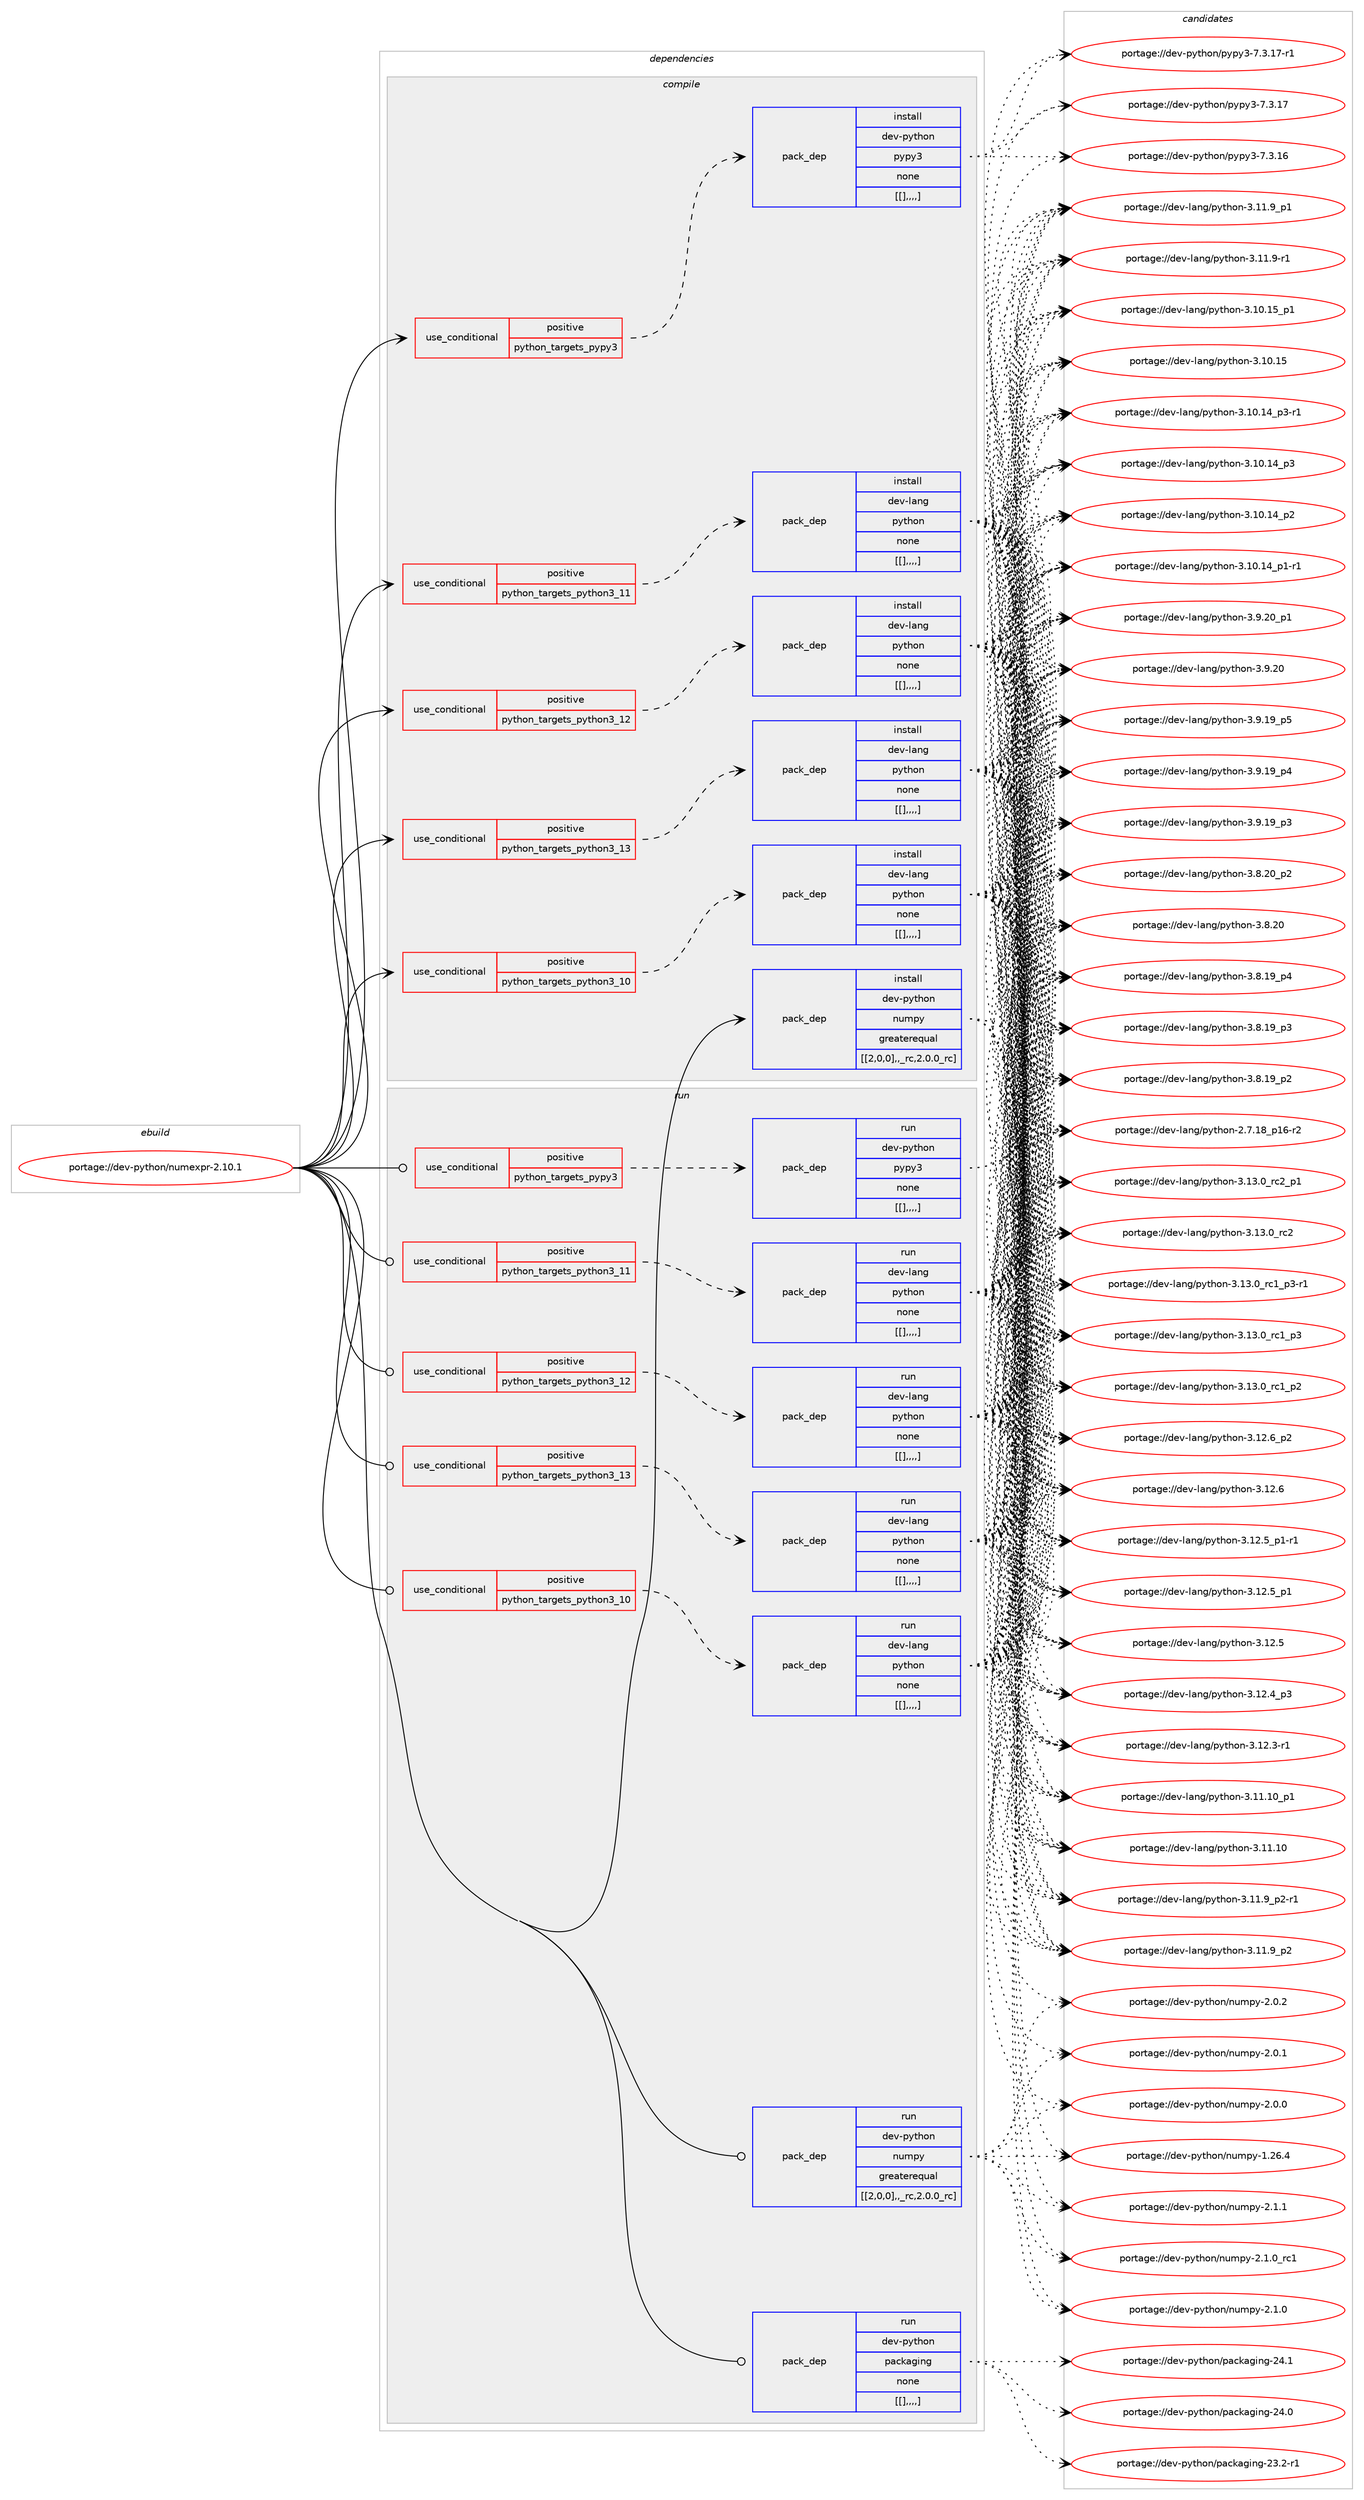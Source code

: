 digraph prolog {

# *************
# Graph options
# *************

newrank=true;
concentrate=true;
compound=true;
graph [rankdir=LR,fontname=Helvetica,fontsize=10,ranksep=1.5];#, ranksep=2.5, nodesep=0.2];
edge  [arrowhead=vee];
node  [fontname=Helvetica,fontsize=10];

# **********
# The ebuild
# **********

subgraph cluster_leftcol {
color=gray;
label=<<i>ebuild</i>>;
id [label="portage://dev-python/numexpr-2.10.1", color=red, width=4, href="../dev-python/numexpr-2.10.1.svg"];
}

# ****************
# The dependencies
# ****************

subgraph cluster_midcol {
color=gray;
label=<<i>dependencies</i>>;
subgraph cluster_compile {
fillcolor="#eeeeee";
style=filled;
label=<<i>compile</i>>;
subgraph cond36581 {
dependency154743 [label=<<TABLE BORDER="0" CELLBORDER="1" CELLSPACING="0" CELLPADDING="4"><TR><TD ROWSPAN="3" CELLPADDING="10">use_conditional</TD></TR><TR><TD>positive</TD></TR><TR><TD>python_targets_pypy3</TD></TR></TABLE>>, shape=none, color=red];
subgraph pack116948 {
dependency154744 [label=<<TABLE BORDER="0" CELLBORDER="1" CELLSPACING="0" CELLPADDING="4" WIDTH="220"><TR><TD ROWSPAN="6" CELLPADDING="30">pack_dep</TD></TR><TR><TD WIDTH="110">install</TD></TR><TR><TD>dev-python</TD></TR><TR><TD>pypy3</TD></TR><TR><TD>none</TD></TR><TR><TD>[[],,,,]</TD></TR></TABLE>>, shape=none, color=blue];
}
dependency154743:e -> dependency154744:w [weight=20,style="dashed",arrowhead="vee"];
}
id:e -> dependency154743:w [weight=20,style="solid",arrowhead="vee"];
subgraph cond36582 {
dependency154745 [label=<<TABLE BORDER="0" CELLBORDER="1" CELLSPACING="0" CELLPADDING="4"><TR><TD ROWSPAN="3" CELLPADDING="10">use_conditional</TD></TR><TR><TD>positive</TD></TR><TR><TD>python_targets_python3_10</TD></TR></TABLE>>, shape=none, color=red];
subgraph pack116949 {
dependency154746 [label=<<TABLE BORDER="0" CELLBORDER="1" CELLSPACING="0" CELLPADDING="4" WIDTH="220"><TR><TD ROWSPAN="6" CELLPADDING="30">pack_dep</TD></TR><TR><TD WIDTH="110">install</TD></TR><TR><TD>dev-lang</TD></TR><TR><TD>python</TD></TR><TR><TD>none</TD></TR><TR><TD>[[],,,,]</TD></TR></TABLE>>, shape=none, color=blue];
}
dependency154745:e -> dependency154746:w [weight=20,style="dashed",arrowhead="vee"];
}
id:e -> dependency154745:w [weight=20,style="solid",arrowhead="vee"];
subgraph cond36583 {
dependency154747 [label=<<TABLE BORDER="0" CELLBORDER="1" CELLSPACING="0" CELLPADDING="4"><TR><TD ROWSPAN="3" CELLPADDING="10">use_conditional</TD></TR><TR><TD>positive</TD></TR><TR><TD>python_targets_python3_11</TD></TR></TABLE>>, shape=none, color=red];
subgraph pack116950 {
dependency154748 [label=<<TABLE BORDER="0" CELLBORDER="1" CELLSPACING="0" CELLPADDING="4" WIDTH="220"><TR><TD ROWSPAN="6" CELLPADDING="30">pack_dep</TD></TR><TR><TD WIDTH="110">install</TD></TR><TR><TD>dev-lang</TD></TR><TR><TD>python</TD></TR><TR><TD>none</TD></TR><TR><TD>[[],,,,]</TD></TR></TABLE>>, shape=none, color=blue];
}
dependency154747:e -> dependency154748:w [weight=20,style="dashed",arrowhead="vee"];
}
id:e -> dependency154747:w [weight=20,style="solid",arrowhead="vee"];
subgraph cond36584 {
dependency154749 [label=<<TABLE BORDER="0" CELLBORDER="1" CELLSPACING="0" CELLPADDING="4"><TR><TD ROWSPAN="3" CELLPADDING="10">use_conditional</TD></TR><TR><TD>positive</TD></TR><TR><TD>python_targets_python3_12</TD></TR></TABLE>>, shape=none, color=red];
subgraph pack116951 {
dependency154750 [label=<<TABLE BORDER="0" CELLBORDER="1" CELLSPACING="0" CELLPADDING="4" WIDTH="220"><TR><TD ROWSPAN="6" CELLPADDING="30">pack_dep</TD></TR><TR><TD WIDTH="110">install</TD></TR><TR><TD>dev-lang</TD></TR><TR><TD>python</TD></TR><TR><TD>none</TD></TR><TR><TD>[[],,,,]</TD></TR></TABLE>>, shape=none, color=blue];
}
dependency154749:e -> dependency154750:w [weight=20,style="dashed",arrowhead="vee"];
}
id:e -> dependency154749:w [weight=20,style="solid",arrowhead="vee"];
subgraph cond36585 {
dependency154751 [label=<<TABLE BORDER="0" CELLBORDER="1" CELLSPACING="0" CELLPADDING="4"><TR><TD ROWSPAN="3" CELLPADDING="10">use_conditional</TD></TR><TR><TD>positive</TD></TR><TR><TD>python_targets_python3_13</TD></TR></TABLE>>, shape=none, color=red];
subgraph pack116952 {
dependency154752 [label=<<TABLE BORDER="0" CELLBORDER="1" CELLSPACING="0" CELLPADDING="4" WIDTH="220"><TR><TD ROWSPAN="6" CELLPADDING="30">pack_dep</TD></TR><TR><TD WIDTH="110">install</TD></TR><TR><TD>dev-lang</TD></TR><TR><TD>python</TD></TR><TR><TD>none</TD></TR><TR><TD>[[],,,,]</TD></TR></TABLE>>, shape=none, color=blue];
}
dependency154751:e -> dependency154752:w [weight=20,style="dashed",arrowhead="vee"];
}
id:e -> dependency154751:w [weight=20,style="solid",arrowhead="vee"];
subgraph pack116953 {
dependency154753 [label=<<TABLE BORDER="0" CELLBORDER="1" CELLSPACING="0" CELLPADDING="4" WIDTH="220"><TR><TD ROWSPAN="6" CELLPADDING="30">pack_dep</TD></TR><TR><TD WIDTH="110">install</TD></TR><TR><TD>dev-python</TD></TR><TR><TD>numpy</TD></TR><TR><TD>greaterequal</TD></TR><TR><TD>[[2,0,0],,_rc,2.0.0_rc]</TD></TR></TABLE>>, shape=none, color=blue];
}
id:e -> dependency154753:w [weight=20,style="solid",arrowhead="vee"];
}
subgraph cluster_compileandrun {
fillcolor="#eeeeee";
style=filled;
label=<<i>compile and run</i>>;
}
subgraph cluster_run {
fillcolor="#eeeeee";
style=filled;
label=<<i>run</i>>;
subgraph cond36586 {
dependency154754 [label=<<TABLE BORDER="0" CELLBORDER="1" CELLSPACING="0" CELLPADDING="4"><TR><TD ROWSPAN="3" CELLPADDING="10">use_conditional</TD></TR><TR><TD>positive</TD></TR><TR><TD>python_targets_pypy3</TD></TR></TABLE>>, shape=none, color=red];
subgraph pack116954 {
dependency154755 [label=<<TABLE BORDER="0" CELLBORDER="1" CELLSPACING="0" CELLPADDING="4" WIDTH="220"><TR><TD ROWSPAN="6" CELLPADDING="30">pack_dep</TD></TR><TR><TD WIDTH="110">run</TD></TR><TR><TD>dev-python</TD></TR><TR><TD>pypy3</TD></TR><TR><TD>none</TD></TR><TR><TD>[[],,,,]</TD></TR></TABLE>>, shape=none, color=blue];
}
dependency154754:e -> dependency154755:w [weight=20,style="dashed",arrowhead="vee"];
}
id:e -> dependency154754:w [weight=20,style="solid",arrowhead="odot"];
subgraph cond36587 {
dependency154756 [label=<<TABLE BORDER="0" CELLBORDER="1" CELLSPACING="0" CELLPADDING="4"><TR><TD ROWSPAN="3" CELLPADDING="10">use_conditional</TD></TR><TR><TD>positive</TD></TR><TR><TD>python_targets_python3_10</TD></TR></TABLE>>, shape=none, color=red];
subgraph pack116955 {
dependency154757 [label=<<TABLE BORDER="0" CELLBORDER="1" CELLSPACING="0" CELLPADDING="4" WIDTH="220"><TR><TD ROWSPAN="6" CELLPADDING="30">pack_dep</TD></TR><TR><TD WIDTH="110">run</TD></TR><TR><TD>dev-lang</TD></TR><TR><TD>python</TD></TR><TR><TD>none</TD></TR><TR><TD>[[],,,,]</TD></TR></TABLE>>, shape=none, color=blue];
}
dependency154756:e -> dependency154757:w [weight=20,style="dashed",arrowhead="vee"];
}
id:e -> dependency154756:w [weight=20,style="solid",arrowhead="odot"];
subgraph cond36588 {
dependency154758 [label=<<TABLE BORDER="0" CELLBORDER="1" CELLSPACING="0" CELLPADDING="4"><TR><TD ROWSPAN="3" CELLPADDING="10">use_conditional</TD></TR><TR><TD>positive</TD></TR><TR><TD>python_targets_python3_11</TD></TR></TABLE>>, shape=none, color=red];
subgraph pack116956 {
dependency154759 [label=<<TABLE BORDER="0" CELLBORDER="1" CELLSPACING="0" CELLPADDING="4" WIDTH="220"><TR><TD ROWSPAN="6" CELLPADDING="30">pack_dep</TD></TR><TR><TD WIDTH="110">run</TD></TR><TR><TD>dev-lang</TD></TR><TR><TD>python</TD></TR><TR><TD>none</TD></TR><TR><TD>[[],,,,]</TD></TR></TABLE>>, shape=none, color=blue];
}
dependency154758:e -> dependency154759:w [weight=20,style="dashed",arrowhead="vee"];
}
id:e -> dependency154758:w [weight=20,style="solid",arrowhead="odot"];
subgraph cond36589 {
dependency154760 [label=<<TABLE BORDER="0" CELLBORDER="1" CELLSPACING="0" CELLPADDING="4"><TR><TD ROWSPAN="3" CELLPADDING="10">use_conditional</TD></TR><TR><TD>positive</TD></TR><TR><TD>python_targets_python3_12</TD></TR></TABLE>>, shape=none, color=red];
subgraph pack116957 {
dependency154761 [label=<<TABLE BORDER="0" CELLBORDER="1" CELLSPACING="0" CELLPADDING="4" WIDTH="220"><TR><TD ROWSPAN="6" CELLPADDING="30">pack_dep</TD></TR><TR><TD WIDTH="110">run</TD></TR><TR><TD>dev-lang</TD></TR><TR><TD>python</TD></TR><TR><TD>none</TD></TR><TR><TD>[[],,,,]</TD></TR></TABLE>>, shape=none, color=blue];
}
dependency154760:e -> dependency154761:w [weight=20,style="dashed",arrowhead="vee"];
}
id:e -> dependency154760:w [weight=20,style="solid",arrowhead="odot"];
subgraph cond36590 {
dependency154762 [label=<<TABLE BORDER="0" CELLBORDER="1" CELLSPACING="0" CELLPADDING="4"><TR><TD ROWSPAN="3" CELLPADDING="10">use_conditional</TD></TR><TR><TD>positive</TD></TR><TR><TD>python_targets_python3_13</TD></TR></TABLE>>, shape=none, color=red];
subgraph pack116958 {
dependency154763 [label=<<TABLE BORDER="0" CELLBORDER="1" CELLSPACING="0" CELLPADDING="4" WIDTH="220"><TR><TD ROWSPAN="6" CELLPADDING="30">pack_dep</TD></TR><TR><TD WIDTH="110">run</TD></TR><TR><TD>dev-lang</TD></TR><TR><TD>python</TD></TR><TR><TD>none</TD></TR><TR><TD>[[],,,,]</TD></TR></TABLE>>, shape=none, color=blue];
}
dependency154762:e -> dependency154763:w [weight=20,style="dashed",arrowhead="vee"];
}
id:e -> dependency154762:w [weight=20,style="solid",arrowhead="odot"];
subgraph pack116959 {
dependency154764 [label=<<TABLE BORDER="0" CELLBORDER="1" CELLSPACING="0" CELLPADDING="4" WIDTH="220"><TR><TD ROWSPAN="6" CELLPADDING="30">pack_dep</TD></TR><TR><TD WIDTH="110">run</TD></TR><TR><TD>dev-python</TD></TR><TR><TD>numpy</TD></TR><TR><TD>greaterequal</TD></TR><TR><TD>[[2,0,0],,_rc,2.0.0_rc]</TD></TR></TABLE>>, shape=none, color=blue];
}
id:e -> dependency154764:w [weight=20,style="solid",arrowhead="odot"];
subgraph pack116960 {
dependency154765 [label=<<TABLE BORDER="0" CELLBORDER="1" CELLSPACING="0" CELLPADDING="4" WIDTH="220"><TR><TD ROWSPAN="6" CELLPADDING="30">pack_dep</TD></TR><TR><TD WIDTH="110">run</TD></TR><TR><TD>dev-python</TD></TR><TR><TD>packaging</TD></TR><TR><TD>none</TD></TR><TR><TD>[[],,,,]</TD></TR></TABLE>>, shape=none, color=blue];
}
id:e -> dependency154765:w [weight=20,style="solid",arrowhead="odot"];
}
}

# **************
# The candidates
# **************

subgraph cluster_choices {
rank=same;
color=gray;
label=<<i>candidates</i>>;

subgraph choice116948 {
color=black;
nodesep=1;
choice100101118451121211161041111104711212111212151455546514649554511449 [label="portage://dev-python/pypy3-7.3.17-r1", color=red, width=4,href="../dev-python/pypy3-7.3.17-r1.svg"];
choice10010111845112121116104111110471121211121215145554651464955 [label="portage://dev-python/pypy3-7.3.17", color=red, width=4,href="../dev-python/pypy3-7.3.17.svg"];
choice10010111845112121116104111110471121211121215145554651464954 [label="portage://dev-python/pypy3-7.3.16", color=red, width=4,href="../dev-python/pypy3-7.3.16.svg"];
dependency154744:e -> choice100101118451121211161041111104711212111212151455546514649554511449:w [style=dotted,weight="100"];
dependency154744:e -> choice10010111845112121116104111110471121211121215145554651464955:w [style=dotted,weight="100"];
dependency154744:e -> choice10010111845112121116104111110471121211121215145554651464954:w [style=dotted,weight="100"];
}
subgraph choice116949 {
color=black;
nodesep=1;
choice100101118451089711010347112121116104111110455146495146489511499509511249 [label="portage://dev-lang/python-3.13.0_rc2_p1", color=red, width=4,href="../dev-lang/python-3.13.0_rc2_p1.svg"];
choice10010111845108971101034711212111610411111045514649514648951149950 [label="portage://dev-lang/python-3.13.0_rc2", color=red, width=4,href="../dev-lang/python-3.13.0_rc2.svg"];
choice1001011184510897110103471121211161041111104551464951464895114994995112514511449 [label="portage://dev-lang/python-3.13.0_rc1_p3-r1", color=red, width=4,href="../dev-lang/python-3.13.0_rc1_p3-r1.svg"];
choice100101118451089711010347112121116104111110455146495146489511499499511251 [label="portage://dev-lang/python-3.13.0_rc1_p3", color=red, width=4,href="../dev-lang/python-3.13.0_rc1_p3.svg"];
choice100101118451089711010347112121116104111110455146495146489511499499511250 [label="portage://dev-lang/python-3.13.0_rc1_p2", color=red, width=4,href="../dev-lang/python-3.13.0_rc1_p2.svg"];
choice100101118451089711010347112121116104111110455146495046549511250 [label="portage://dev-lang/python-3.12.6_p2", color=red, width=4,href="../dev-lang/python-3.12.6_p2.svg"];
choice10010111845108971101034711212111610411111045514649504654 [label="portage://dev-lang/python-3.12.6", color=red, width=4,href="../dev-lang/python-3.12.6.svg"];
choice1001011184510897110103471121211161041111104551464950465395112494511449 [label="portage://dev-lang/python-3.12.5_p1-r1", color=red, width=4,href="../dev-lang/python-3.12.5_p1-r1.svg"];
choice100101118451089711010347112121116104111110455146495046539511249 [label="portage://dev-lang/python-3.12.5_p1", color=red, width=4,href="../dev-lang/python-3.12.5_p1.svg"];
choice10010111845108971101034711212111610411111045514649504653 [label="portage://dev-lang/python-3.12.5", color=red, width=4,href="../dev-lang/python-3.12.5.svg"];
choice100101118451089711010347112121116104111110455146495046529511251 [label="portage://dev-lang/python-3.12.4_p3", color=red, width=4,href="../dev-lang/python-3.12.4_p3.svg"];
choice100101118451089711010347112121116104111110455146495046514511449 [label="portage://dev-lang/python-3.12.3-r1", color=red, width=4,href="../dev-lang/python-3.12.3-r1.svg"];
choice10010111845108971101034711212111610411111045514649494649489511249 [label="portage://dev-lang/python-3.11.10_p1", color=red, width=4,href="../dev-lang/python-3.11.10_p1.svg"];
choice1001011184510897110103471121211161041111104551464949464948 [label="portage://dev-lang/python-3.11.10", color=red, width=4,href="../dev-lang/python-3.11.10.svg"];
choice1001011184510897110103471121211161041111104551464949465795112504511449 [label="portage://dev-lang/python-3.11.9_p2-r1", color=red, width=4,href="../dev-lang/python-3.11.9_p2-r1.svg"];
choice100101118451089711010347112121116104111110455146494946579511250 [label="portage://dev-lang/python-3.11.9_p2", color=red, width=4,href="../dev-lang/python-3.11.9_p2.svg"];
choice100101118451089711010347112121116104111110455146494946579511249 [label="portage://dev-lang/python-3.11.9_p1", color=red, width=4,href="../dev-lang/python-3.11.9_p1.svg"];
choice100101118451089711010347112121116104111110455146494946574511449 [label="portage://dev-lang/python-3.11.9-r1", color=red, width=4,href="../dev-lang/python-3.11.9-r1.svg"];
choice10010111845108971101034711212111610411111045514649484649539511249 [label="portage://dev-lang/python-3.10.15_p1", color=red, width=4,href="../dev-lang/python-3.10.15_p1.svg"];
choice1001011184510897110103471121211161041111104551464948464953 [label="portage://dev-lang/python-3.10.15", color=red, width=4,href="../dev-lang/python-3.10.15.svg"];
choice100101118451089711010347112121116104111110455146494846495295112514511449 [label="portage://dev-lang/python-3.10.14_p3-r1", color=red, width=4,href="../dev-lang/python-3.10.14_p3-r1.svg"];
choice10010111845108971101034711212111610411111045514649484649529511251 [label="portage://dev-lang/python-3.10.14_p3", color=red, width=4,href="../dev-lang/python-3.10.14_p3.svg"];
choice10010111845108971101034711212111610411111045514649484649529511250 [label="portage://dev-lang/python-3.10.14_p2", color=red, width=4,href="../dev-lang/python-3.10.14_p2.svg"];
choice100101118451089711010347112121116104111110455146494846495295112494511449 [label="portage://dev-lang/python-3.10.14_p1-r1", color=red, width=4,href="../dev-lang/python-3.10.14_p1-r1.svg"];
choice100101118451089711010347112121116104111110455146574650489511249 [label="portage://dev-lang/python-3.9.20_p1", color=red, width=4,href="../dev-lang/python-3.9.20_p1.svg"];
choice10010111845108971101034711212111610411111045514657465048 [label="portage://dev-lang/python-3.9.20", color=red, width=4,href="../dev-lang/python-3.9.20.svg"];
choice100101118451089711010347112121116104111110455146574649579511253 [label="portage://dev-lang/python-3.9.19_p5", color=red, width=4,href="../dev-lang/python-3.9.19_p5.svg"];
choice100101118451089711010347112121116104111110455146574649579511252 [label="portage://dev-lang/python-3.9.19_p4", color=red, width=4,href="../dev-lang/python-3.9.19_p4.svg"];
choice100101118451089711010347112121116104111110455146574649579511251 [label="portage://dev-lang/python-3.9.19_p3", color=red, width=4,href="../dev-lang/python-3.9.19_p3.svg"];
choice100101118451089711010347112121116104111110455146564650489511250 [label="portage://dev-lang/python-3.8.20_p2", color=red, width=4,href="../dev-lang/python-3.8.20_p2.svg"];
choice10010111845108971101034711212111610411111045514656465048 [label="portage://dev-lang/python-3.8.20", color=red, width=4,href="../dev-lang/python-3.8.20.svg"];
choice100101118451089711010347112121116104111110455146564649579511252 [label="portage://dev-lang/python-3.8.19_p4", color=red, width=4,href="../dev-lang/python-3.8.19_p4.svg"];
choice100101118451089711010347112121116104111110455146564649579511251 [label="portage://dev-lang/python-3.8.19_p3", color=red, width=4,href="../dev-lang/python-3.8.19_p3.svg"];
choice100101118451089711010347112121116104111110455146564649579511250 [label="portage://dev-lang/python-3.8.19_p2", color=red, width=4,href="../dev-lang/python-3.8.19_p2.svg"];
choice100101118451089711010347112121116104111110455046554649569511249544511450 [label="portage://dev-lang/python-2.7.18_p16-r2", color=red, width=4,href="../dev-lang/python-2.7.18_p16-r2.svg"];
dependency154746:e -> choice100101118451089711010347112121116104111110455146495146489511499509511249:w [style=dotted,weight="100"];
dependency154746:e -> choice10010111845108971101034711212111610411111045514649514648951149950:w [style=dotted,weight="100"];
dependency154746:e -> choice1001011184510897110103471121211161041111104551464951464895114994995112514511449:w [style=dotted,weight="100"];
dependency154746:e -> choice100101118451089711010347112121116104111110455146495146489511499499511251:w [style=dotted,weight="100"];
dependency154746:e -> choice100101118451089711010347112121116104111110455146495146489511499499511250:w [style=dotted,weight="100"];
dependency154746:e -> choice100101118451089711010347112121116104111110455146495046549511250:w [style=dotted,weight="100"];
dependency154746:e -> choice10010111845108971101034711212111610411111045514649504654:w [style=dotted,weight="100"];
dependency154746:e -> choice1001011184510897110103471121211161041111104551464950465395112494511449:w [style=dotted,weight="100"];
dependency154746:e -> choice100101118451089711010347112121116104111110455146495046539511249:w [style=dotted,weight="100"];
dependency154746:e -> choice10010111845108971101034711212111610411111045514649504653:w [style=dotted,weight="100"];
dependency154746:e -> choice100101118451089711010347112121116104111110455146495046529511251:w [style=dotted,weight="100"];
dependency154746:e -> choice100101118451089711010347112121116104111110455146495046514511449:w [style=dotted,weight="100"];
dependency154746:e -> choice10010111845108971101034711212111610411111045514649494649489511249:w [style=dotted,weight="100"];
dependency154746:e -> choice1001011184510897110103471121211161041111104551464949464948:w [style=dotted,weight="100"];
dependency154746:e -> choice1001011184510897110103471121211161041111104551464949465795112504511449:w [style=dotted,weight="100"];
dependency154746:e -> choice100101118451089711010347112121116104111110455146494946579511250:w [style=dotted,weight="100"];
dependency154746:e -> choice100101118451089711010347112121116104111110455146494946579511249:w [style=dotted,weight="100"];
dependency154746:e -> choice100101118451089711010347112121116104111110455146494946574511449:w [style=dotted,weight="100"];
dependency154746:e -> choice10010111845108971101034711212111610411111045514649484649539511249:w [style=dotted,weight="100"];
dependency154746:e -> choice1001011184510897110103471121211161041111104551464948464953:w [style=dotted,weight="100"];
dependency154746:e -> choice100101118451089711010347112121116104111110455146494846495295112514511449:w [style=dotted,weight="100"];
dependency154746:e -> choice10010111845108971101034711212111610411111045514649484649529511251:w [style=dotted,weight="100"];
dependency154746:e -> choice10010111845108971101034711212111610411111045514649484649529511250:w [style=dotted,weight="100"];
dependency154746:e -> choice100101118451089711010347112121116104111110455146494846495295112494511449:w [style=dotted,weight="100"];
dependency154746:e -> choice100101118451089711010347112121116104111110455146574650489511249:w [style=dotted,weight="100"];
dependency154746:e -> choice10010111845108971101034711212111610411111045514657465048:w [style=dotted,weight="100"];
dependency154746:e -> choice100101118451089711010347112121116104111110455146574649579511253:w [style=dotted,weight="100"];
dependency154746:e -> choice100101118451089711010347112121116104111110455146574649579511252:w [style=dotted,weight="100"];
dependency154746:e -> choice100101118451089711010347112121116104111110455146574649579511251:w [style=dotted,weight="100"];
dependency154746:e -> choice100101118451089711010347112121116104111110455146564650489511250:w [style=dotted,weight="100"];
dependency154746:e -> choice10010111845108971101034711212111610411111045514656465048:w [style=dotted,weight="100"];
dependency154746:e -> choice100101118451089711010347112121116104111110455146564649579511252:w [style=dotted,weight="100"];
dependency154746:e -> choice100101118451089711010347112121116104111110455146564649579511251:w [style=dotted,weight="100"];
dependency154746:e -> choice100101118451089711010347112121116104111110455146564649579511250:w [style=dotted,weight="100"];
dependency154746:e -> choice100101118451089711010347112121116104111110455046554649569511249544511450:w [style=dotted,weight="100"];
}
subgraph choice116950 {
color=black;
nodesep=1;
choice100101118451089711010347112121116104111110455146495146489511499509511249 [label="portage://dev-lang/python-3.13.0_rc2_p1", color=red, width=4,href="../dev-lang/python-3.13.0_rc2_p1.svg"];
choice10010111845108971101034711212111610411111045514649514648951149950 [label="portage://dev-lang/python-3.13.0_rc2", color=red, width=4,href="../dev-lang/python-3.13.0_rc2.svg"];
choice1001011184510897110103471121211161041111104551464951464895114994995112514511449 [label="portage://dev-lang/python-3.13.0_rc1_p3-r1", color=red, width=4,href="../dev-lang/python-3.13.0_rc1_p3-r1.svg"];
choice100101118451089711010347112121116104111110455146495146489511499499511251 [label="portage://dev-lang/python-3.13.0_rc1_p3", color=red, width=4,href="../dev-lang/python-3.13.0_rc1_p3.svg"];
choice100101118451089711010347112121116104111110455146495146489511499499511250 [label="portage://dev-lang/python-3.13.0_rc1_p2", color=red, width=4,href="../dev-lang/python-3.13.0_rc1_p2.svg"];
choice100101118451089711010347112121116104111110455146495046549511250 [label="portage://dev-lang/python-3.12.6_p2", color=red, width=4,href="../dev-lang/python-3.12.6_p2.svg"];
choice10010111845108971101034711212111610411111045514649504654 [label="portage://dev-lang/python-3.12.6", color=red, width=4,href="../dev-lang/python-3.12.6.svg"];
choice1001011184510897110103471121211161041111104551464950465395112494511449 [label="portage://dev-lang/python-3.12.5_p1-r1", color=red, width=4,href="../dev-lang/python-3.12.5_p1-r1.svg"];
choice100101118451089711010347112121116104111110455146495046539511249 [label="portage://dev-lang/python-3.12.5_p1", color=red, width=4,href="../dev-lang/python-3.12.5_p1.svg"];
choice10010111845108971101034711212111610411111045514649504653 [label="portage://dev-lang/python-3.12.5", color=red, width=4,href="../dev-lang/python-3.12.5.svg"];
choice100101118451089711010347112121116104111110455146495046529511251 [label="portage://dev-lang/python-3.12.4_p3", color=red, width=4,href="../dev-lang/python-3.12.4_p3.svg"];
choice100101118451089711010347112121116104111110455146495046514511449 [label="portage://dev-lang/python-3.12.3-r1", color=red, width=4,href="../dev-lang/python-3.12.3-r1.svg"];
choice10010111845108971101034711212111610411111045514649494649489511249 [label="portage://dev-lang/python-3.11.10_p1", color=red, width=4,href="../dev-lang/python-3.11.10_p1.svg"];
choice1001011184510897110103471121211161041111104551464949464948 [label="portage://dev-lang/python-3.11.10", color=red, width=4,href="../dev-lang/python-3.11.10.svg"];
choice1001011184510897110103471121211161041111104551464949465795112504511449 [label="portage://dev-lang/python-3.11.9_p2-r1", color=red, width=4,href="../dev-lang/python-3.11.9_p2-r1.svg"];
choice100101118451089711010347112121116104111110455146494946579511250 [label="portage://dev-lang/python-3.11.9_p2", color=red, width=4,href="../dev-lang/python-3.11.9_p2.svg"];
choice100101118451089711010347112121116104111110455146494946579511249 [label="portage://dev-lang/python-3.11.9_p1", color=red, width=4,href="../dev-lang/python-3.11.9_p1.svg"];
choice100101118451089711010347112121116104111110455146494946574511449 [label="portage://dev-lang/python-3.11.9-r1", color=red, width=4,href="../dev-lang/python-3.11.9-r1.svg"];
choice10010111845108971101034711212111610411111045514649484649539511249 [label="portage://dev-lang/python-3.10.15_p1", color=red, width=4,href="../dev-lang/python-3.10.15_p1.svg"];
choice1001011184510897110103471121211161041111104551464948464953 [label="portage://dev-lang/python-3.10.15", color=red, width=4,href="../dev-lang/python-3.10.15.svg"];
choice100101118451089711010347112121116104111110455146494846495295112514511449 [label="portage://dev-lang/python-3.10.14_p3-r1", color=red, width=4,href="../dev-lang/python-3.10.14_p3-r1.svg"];
choice10010111845108971101034711212111610411111045514649484649529511251 [label="portage://dev-lang/python-3.10.14_p3", color=red, width=4,href="../dev-lang/python-3.10.14_p3.svg"];
choice10010111845108971101034711212111610411111045514649484649529511250 [label="portage://dev-lang/python-3.10.14_p2", color=red, width=4,href="../dev-lang/python-3.10.14_p2.svg"];
choice100101118451089711010347112121116104111110455146494846495295112494511449 [label="portage://dev-lang/python-3.10.14_p1-r1", color=red, width=4,href="../dev-lang/python-3.10.14_p1-r1.svg"];
choice100101118451089711010347112121116104111110455146574650489511249 [label="portage://dev-lang/python-3.9.20_p1", color=red, width=4,href="../dev-lang/python-3.9.20_p1.svg"];
choice10010111845108971101034711212111610411111045514657465048 [label="portage://dev-lang/python-3.9.20", color=red, width=4,href="../dev-lang/python-3.9.20.svg"];
choice100101118451089711010347112121116104111110455146574649579511253 [label="portage://dev-lang/python-3.9.19_p5", color=red, width=4,href="../dev-lang/python-3.9.19_p5.svg"];
choice100101118451089711010347112121116104111110455146574649579511252 [label="portage://dev-lang/python-3.9.19_p4", color=red, width=4,href="../dev-lang/python-3.9.19_p4.svg"];
choice100101118451089711010347112121116104111110455146574649579511251 [label="portage://dev-lang/python-3.9.19_p3", color=red, width=4,href="../dev-lang/python-3.9.19_p3.svg"];
choice100101118451089711010347112121116104111110455146564650489511250 [label="portage://dev-lang/python-3.8.20_p2", color=red, width=4,href="../dev-lang/python-3.8.20_p2.svg"];
choice10010111845108971101034711212111610411111045514656465048 [label="portage://dev-lang/python-3.8.20", color=red, width=4,href="../dev-lang/python-3.8.20.svg"];
choice100101118451089711010347112121116104111110455146564649579511252 [label="portage://dev-lang/python-3.8.19_p4", color=red, width=4,href="../dev-lang/python-3.8.19_p4.svg"];
choice100101118451089711010347112121116104111110455146564649579511251 [label="portage://dev-lang/python-3.8.19_p3", color=red, width=4,href="../dev-lang/python-3.8.19_p3.svg"];
choice100101118451089711010347112121116104111110455146564649579511250 [label="portage://dev-lang/python-3.8.19_p2", color=red, width=4,href="../dev-lang/python-3.8.19_p2.svg"];
choice100101118451089711010347112121116104111110455046554649569511249544511450 [label="portage://dev-lang/python-2.7.18_p16-r2", color=red, width=4,href="../dev-lang/python-2.7.18_p16-r2.svg"];
dependency154748:e -> choice100101118451089711010347112121116104111110455146495146489511499509511249:w [style=dotted,weight="100"];
dependency154748:e -> choice10010111845108971101034711212111610411111045514649514648951149950:w [style=dotted,weight="100"];
dependency154748:e -> choice1001011184510897110103471121211161041111104551464951464895114994995112514511449:w [style=dotted,weight="100"];
dependency154748:e -> choice100101118451089711010347112121116104111110455146495146489511499499511251:w [style=dotted,weight="100"];
dependency154748:e -> choice100101118451089711010347112121116104111110455146495146489511499499511250:w [style=dotted,weight="100"];
dependency154748:e -> choice100101118451089711010347112121116104111110455146495046549511250:w [style=dotted,weight="100"];
dependency154748:e -> choice10010111845108971101034711212111610411111045514649504654:w [style=dotted,weight="100"];
dependency154748:e -> choice1001011184510897110103471121211161041111104551464950465395112494511449:w [style=dotted,weight="100"];
dependency154748:e -> choice100101118451089711010347112121116104111110455146495046539511249:w [style=dotted,weight="100"];
dependency154748:e -> choice10010111845108971101034711212111610411111045514649504653:w [style=dotted,weight="100"];
dependency154748:e -> choice100101118451089711010347112121116104111110455146495046529511251:w [style=dotted,weight="100"];
dependency154748:e -> choice100101118451089711010347112121116104111110455146495046514511449:w [style=dotted,weight="100"];
dependency154748:e -> choice10010111845108971101034711212111610411111045514649494649489511249:w [style=dotted,weight="100"];
dependency154748:e -> choice1001011184510897110103471121211161041111104551464949464948:w [style=dotted,weight="100"];
dependency154748:e -> choice1001011184510897110103471121211161041111104551464949465795112504511449:w [style=dotted,weight="100"];
dependency154748:e -> choice100101118451089711010347112121116104111110455146494946579511250:w [style=dotted,weight="100"];
dependency154748:e -> choice100101118451089711010347112121116104111110455146494946579511249:w [style=dotted,weight="100"];
dependency154748:e -> choice100101118451089711010347112121116104111110455146494946574511449:w [style=dotted,weight="100"];
dependency154748:e -> choice10010111845108971101034711212111610411111045514649484649539511249:w [style=dotted,weight="100"];
dependency154748:e -> choice1001011184510897110103471121211161041111104551464948464953:w [style=dotted,weight="100"];
dependency154748:e -> choice100101118451089711010347112121116104111110455146494846495295112514511449:w [style=dotted,weight="100"];
dependency154748:e -> choice10010111845108971101034711212111610411111045514649484649529511251:w [style=dotted,weight="100"];
dependency154748:e -> choice10010111845108971101034711212111610411111045514649484649529511250:w [style=dotted,weight="100"];
dependency154748:e -> choice100101118451089711010347112121116104111110455146494846495295112494511449:w [style=dotted,weight="100"];
dependency154748:e -> choice100101118451089711010347112121116104111110455146574650489511249:w [style=dotted,weight="100"];
dependency154748:e -> choice10010111845108971101034711212111610411111045514657465048:w [style=dotted,weight="100"];
dependency154748:e -> choice100101118451089711010347112121116104111110455146574649579511253:w [style=dotted,weight="100"];
dependency154748:e -> choice100101118451089711010347112121116104111110455146574649579511252:w [style=dotted,weight="100"];
dependency154748:e -> choice100101118451089711010347112121116104111110455146574649579511251:w [style=dotted,weight="100"];
dependency154748:e -> choice100101118451089711010347112121116104111110455146564650489511250:w [style=dotted,weight="100"];
dependency154748:e -> choice10010111845108971101034711212111610411111045514656465048:w [style=dotted,weight="100"];
dependency154748:e -> choice100101118451089711010347112121116104111110455146564649579511252:w [style=dotted,weight="100"];
dependency154748:e -> choice100101118451089711010347112121116104111110455146564649579511251:w [style=dotted,weight="100"];
dependency154748:e -> choice100101118451089711010347112121116104111110455146564649579511250:w [style=dotted,weight="100"];
dependency154748:e -> choice100101118451089711010347112121116104111110455046554649569511249544511450:w [style=dotted,weight="100"];
}
subgraph choice116951 {
color=black;
nodesep=1;
choice100101118451089711010347112121116104111110455146495146489511499509511249 [label="portage://dev-lang/python-3.13.0_rc2_p1", color=red, width=4,href="../dev-lang/python-3.13.0_rc2_p1.svg"];
choice10010111845108971101034711212111610411111045514649514648951149950 [label="portage://dev-lang/python-3.13.0_rc2", color=red, width=4,href="../dev-lang/python-3.13.0_rc2.svg"];
choice1001011184510897110103471121211161041111104551464951464895114994995112514511449 [label="portage://dev-lang/python-3.13.0_rc1_p3-r1", color=red, width=4,href="../dev-lang/python-3.13.0_rc1_p3-r1.svg"];
choice100101118451089711010347112121116104111110455146495146489511499499511251 [label="portage://dev-lang/python-3.13.0_rc1_p3", color=red, width=4,href="../dev-lang/python-3.13.0_rc1_p3.svg"];
choice100101118451089711010347112121116104111110455146495146489511499499511250 [label="portage://dev-lang/python-3.13.0_rc1_p2", color=red, width=4,href="../dev-lang/python-3.13.0_rc1_p2.svg"];
choice100101118451089711010347112121116104111110455146495046549511250 [label="portage://dev-lang/python-3.12.6_p2", color=red, width=4,href="../dev-lang/python-3.12.6_p2.svg"];
choice10010111845108971101034711212111610411111045514649504654 [label="portage://dev-lang/python-3.12.6", color=red, width=4,href="../dev-lang/python-3.12.6.svg"];
choice1001011184510897110103471121211161041111104551464950465395112494511449 [label="portage://dev-lang/python-3.12.5_p1-r1", color=red, width=4,href="../dev-lang/python-3.12.5_p1-r1.svg"];
choice100101118451089711010347112121116104111110455146495046539511249 [label="portage://dev-lang/python-3.12.5_p1", color=red, width=4,href="../dev-lang/python-3.12.5_p1.svg"];
choice10010111845108971101034711212111610411111045514649504653 [label="portage://dev-lang/python-3.12.5", color=red, width=4,href="../dev-lang/python-3.12.5.svg"];
choice100101118451089711010347112121116104111110455146495046529511251 [label="portage://dev-lang/python-3.12.4_p3", color=red, width=4,href="../dev-lang/python-3.12.4_p3.svg"];
choice100101118451089711010347112121116104111110455146495046514511449 [label="portage://dev-lang/python-3.12.3-r1", color=red, width=4,href="../dev-lang/python-3.12.3-r1.svg"];
choice10010111845108971101034711212111610411111045514649494649489511249 [label="portage://dev-lang/python-3.11.10_p1", color=red, width=4,href="../dev-lang/python-3.11.10_p1.svg"];
choice1001011184510897110103471121211161041111104551464949464948 [label="portage://dev-lang/python-3.11.10", color=red, width=4,href="../dev-lang/python-3.11.10.svg"];
choice1001011184510897110103471121211161041111104551464949465795112504511449 [label="portage://dev-lang/python-3.11.9_p2-r1", color=red, width=4,href="../dev-lang/python-3.11.9_p2-r1.svg"];
choice100101118451089711010347112121116104111110455146494946579511250 [label="portage://dev-lang/python-3.11.9_p2", color=red, width=4,href="../dev-lang/python-3.11.9_p2.svg"];
choice100101118451089711010347112121116104111110455146494946579511249 [label="portage://dev-lang/python-3.11.9_p1", color=red, width=4,href="../dev-lang/python-3.11.9_p1.svg"];
choice100101118451089711010347112121116104111110455146494946574511449 [label="portage://dev-lang/python-3.11.9-r1", color=red, width=4,href="../dev-lang/python-3.11.9-r1.svg"];
choice10010111845108971101034711212111610411111045514649484649539511249 [label="portage://dev-lang/python-3.10.15_p1", color=red, width=4,href="../dev-lang/python-3.10.15_p1.svg"];
choice1001011184510897110103471121211161041111104551464948464953 [label="portage://dev-lang/python-3.10.15", color=red, width=4,href="../dev-lang/python-3.10.15.svg"];
choice100101118451089711010347112121116104111110455146494846495295112514511449 [label="portage://dev-lang/python-3.10.14_p3-r1", color=red, width=4,href="../dev-lang/python-3.10.14_p3-r1.svg"];
choice10010111845108971101034711212111610411111045514649484649529511251 [label="portage://dev-lang/python-3.10.14_p3", color=red, width=4,href="../dev-lang/python-3.10.14_p3.svg"];
choice10010111845108971101034711212111610411111045514649484649529511250 [label="portage://dev-lang/python-3.10.14_p2", color=red, width=4,href="../dev-lang/python-3.10.14_p2.svg"];
choice100101118451089711010347112121116104111110455146494846495295112494511449 [label="portage://dev-lang/python-3.10.14_p1-r1", color=red, width=4,href="../dev-lang/python-3.10.14_p1-r1.svg"];
choice100101118451089711010347112121116104111110455146574650489511249 [label="portage://dev-lang/python-3.9.20_p1", color=red, width=4,href="../dev-lang/python-3.9.20_p1.svg"];
choice10010111845108971101034711212111610411111045514657465048 [label="portage://dev-lang/python-3.9.20", color=red, width=4,href="../dev-lang/python-3.9.20.svg"];
choice100101118451089711010347112121116104111110455146574649579511253 [label="portage://dev-lang/python-3.9.19_p5", color=red, width=4,href="../dev-lang/python-3.9.19_p5.svg"];
choice100101118451089711010347112121116104111110455146574649579511252 [label="portage://dev-lang/python-3.9.19_p4", color=red, width=4,href="../dev-lang/python-3.9.19_p4.svg"];
choice100101118451089711010347112121116104111110455146574649579511251 [label="portage://dev-lang/python-3.9.19_p3", color=red, width=4,href="../dev-lang/python-3.9.19_p3.svg"];
choice100101118451089711010347112121116104111110455146564650489511250 [label="portage://dev-lang/python-3.8.20_p2", color=red, width=4,href="../dev-lang/python-3.8.20_p2.svg"];
choice10010111845108971101034711212111610411111045514656465048 [label="portage://dev-lang/python-3.8.20", color=red, width=4,href="../dev-lang/python-3.8.20.svg"];
choice100101118451089711010347112121116104111110455146564649579511252 [label="portage://dev-lang/python-3.8.19_p4", color=red, width=4,href="../dev-lang/python-3.8.19_p4.svg"];
choice100101118451089711010347112121116104111110455146564649579511251 [label="portage://dev-lang/python-3.8.19_p3", color=red, width=4,href="../dev-lang/python-3.8.19_p3.svg"];
choice100101118451089711010347112121116104111110455146564649579511250 [label="portage://dev-lang/python-3.8.19_p2", color=red, width=4,href="../dev-lang/python-3.8.19_p2.svg"];
choice100101118451089711010347112121116104111110455046554649569511249544511450 [label="portage://dev-lang/python-2.7.18_p16-r2", color=red, width=4,href="../dev-lang/python-2.7.18_p16-r2.svg"];
dependency154750:e -> choice100101118451089711010347112121116104111110455146495146489511499509511249:w [style=dotted,weight="100"];
dependency154750:e -> choice10010111845108971101034711212111610411111045514649514648951149950:w [style=dotted,weight="100"];
dependency154750:e -> choice1001011184510897110103471121211161041111104551464951464895114994995112514511449:w [style=dotted,weight="100"];
dependency154750:e -> choice100101118451089711010347112121116104111110455146495146489511499499511251:w [style=dotted,weight="100"];
dependency154750:e -> choice100101118451089711010347112121116104111110455146495146489511499499511250:w [style=dotted,weight="100"];
dependency154750:e -> choice100101118451089711010347112121116104111110455146495046549511250:w [style=dotted,weight="100"];
dependency154750:e -> choice10010111845108971101034711212111610411111045514649504654:w [style=dotted,weight="100"];
dependency154750:e -> choice1001011184510897110103471121211161041111104551464950465395112494511449:w [style=dotted,weight="100"];
dependency154750:e -> choice100101118451089711010347112121116104111110455146495046539511249:w [style=dotted,weight="100"];
dependency154750:e -> choice10010111845108971101034711212111610411111045514649504653:w [style=dotted,weight="100"];
dependency154750:e -> choice100101118451089711010347112121116104111110455146495046529511251:w [style=dotted,weight="100"];
dependency154750:e -> choice100101118451089711010347112121116104111110455146495046514511449:w [style=dotted,weight="100"];
dependency154750:e -> choice10010111845108971101034711212111610411111045514649494649489511249:w [style=dotted,weight="100"];
dependency154750:e -> choice1001011184510897110103471121211161041111104551464949464948:w [style=dotted,weight="100"];
dependency154750:e -> choice1001011184510897110103471121211161041111104551464949465795112504511449:w [style=dotted,weight="100"];
dependency154750:e -> choice100101118451089711010347112121116104111110455146494946579511250:w [style=dotted,weight="100"];
dependency154750:e -> choice100101118451089711010347112121116104111110455146494946579511249:w [style=dotted,weight="100"];
dependency154750:e -> choice100101118451089711010347112121116104111110455146494946574511449:w [style=dotted,weight="100"];
dependency154750:e -> choice10010111845108971101034711212111610411111045514649484649539511249:w [style=dotted,weight="100"];
dependency154750:e -> choice1001011184510897110103471121211161041111104551464948464953:w [style=dotted,weight="100"];
dependency154750:e -> choice100101118451089711010347112121116104111110455146494846495295112514511449:w [style=dotted,weight="100"];
dependency154750:e -> choice10010111845108971101034711212111610411111045514649484649529511251:w [style=dotted,weight="100"];
dependency154750:e -> choice10010111845108971101034711212111610411111045514649484649529511250:w [style=dotted,weight="100"];
dependency154750:e -> choice100101118451089711010347112121116104111110455146494846495295112494511449:w [style=dotted,weight="100"];
dependency154750:e -> choice100101118451089711010347112121116104111110455146574650489511249:w [style=dotted,weight="100"];
dependency154750:e -> choice10010111845108971101034711212111610411111045514657465048:w [style=dotted,weight="100"];
dependency154750:e -> choice100101118451089711010347112121116104111110455146574649579511253:w [style=dotted,weight="100"];
dependency154750:e -> choice100101118451089711010347112121116104111110455146574649579511252:w [style=dotted,weight="100"];
dependency154750:e -> choice100101118451089711010347112121116104111110455146574649579511251:w [style=dotted,weight="100"];
dependency154750:e -> choice100101118451089711010347112121116104111110455146564650489511250:w [style=dotted,weight="100"];
dependency154750:e -> choice10010111845108971101034711212111610411111045514656465048:w [style=dotted,weight="100"];
dependency154750:e -> choice100101118451089711010347112121116104111110455146564649579511252:w [style=dotted,weight="100"];
dependency154750:e -> choice100101118451089711010347112121116104111110455146564649579511251:w [style=dotted,weight="100"];
dependency154750:e -> choice100101118451089711010347112121116104111110455146564649579511250:w [style=dotted,weight="100"];
dependency154750:e -> choice100101118451089711010347112121116104111110455046554649569511249544511450:w [style=dotted,weight="100"];
}
subgraph choice116952 {
color=black;
nodesep=1;
choice100101118451089711010347112121116104111110455146495146489511499509511249 [label="portage://dev-lang/python-3.13.0_rc2_p1", color=red, width=4,href="../dev-lang/python-3.13.0_rc2_p1.svg"];
choice10010111845108971101034711212111610411111045514649514648951149950 [label="portage://dev-lang/python-3.13.0_rc2", color=red, width=4,href="../dev-lang/python-3.13.0_rc2.svg"];
choice1001011184510897110103471121211161041111104551464951464895114994995112514511449 [label="portage://dev-lang/python-3.13.0_rc1_p3-r1", color=red, width=4,href="../dev-lang/python-3.13.0_rc1_p3-r1.svg"];
choice100101118451089711010347112121116104111110455146495146489511499499511251 [label="portage://dev-lang/python-3.13.0_rc1_p3", color=red, width=4,href="../dev-lang/python-3.13.0_rc1_p3.svg"];
choice100101118451089711010347112121116104111110455146495146489511499499511250 [label="portage://dev-lang/python-3.13.0_rc1_p2", color=red, width=4,href="../dev-lang/python-3.13.0_rc1_p2.svg"];
choice100101118451089711010347112121116104111110455146495046549511250 [label="portage://dev-lang/python-3.12.6_p2", color=red, width=4,href="../dev-lang/python-3.12.6_p2.svg"];
choice10010111845108971101034711212111610411111045514649504654 [label="portage://dev-lang/python-3.12.6", color=red, width=4,href="../dev-lang/python-3.12.6.svg"];
choice1001011184510897110103471121211161041111104551464950465395112494511449 [label="portage://dev-lang/python-3.12.5_p1-r1", color=red, width=4,href="../dev-lang/python-3.12.5_p1-r1.svg"];
choice100101118451089711010347112121116104111110455146495046539511249 [label="portage://dev-lang/python-3.12.5_p1", color=red, width=4,href="../dev-lang/python-3.12.5_p1.svg"];
choice10010111845108971101034711212111610411111045514649504653 [label="portage://dev-lang/python-3.12.5", color=red, width=4,href="../dev-lang/python-3.12.5.svg"];
choice100101118451089711010347112121116104111110455146495046529511251 [label="portage://dev-lang/python-3.12.4_p3", color=red, width=4,href="../dev-lang/python-3.12.4_p3.svg"];
choice100101118451089711010347112121116104111110455146495046514511449 [label="portage://dev-lang/python-3.12.3-r1", color=red, width=4,href="../dev-lang/python-3.12.3-r1.svg"];
choice10010111845108971101034711212111610411111045514649494649489511249 [label="portage://dev-lang/python-3.11.10_p1", color=red, width=4,href="../dev-lang/python-3.11.10_p1.svg"];
choice1001011184510897110103471121211161041111104551464949464948 [label="portage://dev-lang/python-3.11.10", color=red, width=4,href="../dev-lang/python-3.11.10.svg"];
choice1001011184510897110103471121211161041111104551464949465795112504511449 [label="portage://dev-lang/python-3.11.9_p2-r1", color=red, width=4,href="../dev-lang/python-3.11.9_p2-r1.svg"];
choice100101118451089711010347112121116104111110455146494946579511250 [label="portage://dev-lang/python-3.11.9_p2", color=red, width=4,href="../dev-lang/python-3.11.9_p2.svg"];
choice100101118451089711010347112121116104111110455146494946579511249 [label="portage://dev-lang/python-3.11.9_p1", color=red, width=4,href="../dev-lang/python-3.11.9_p1.svg"];
choice100101118451089711010347112121116104111110455146494946574511449 [label="portage://dev-lang/python-3.11.9-r1", color=red, width=4,href="../dev-lang/python-3.11.9-r1.svg"];
choice10010111845108971101034711212111610411111045514649484649539511249 [label="portage://dev-lang/python-3.10.15_p1", color=red, width=4,href="../dev-lang/python-3.10.15_p1.svg"];
choice1001011184510897110103471121211161041111104551464948464953 [label="portage://dev-lang/python-3.10.15", color=red, width=4,href="../dev-lang/python-3.10.15.svg"];
choice100101118451089711010347112121116104111110455146494846495295112514511449 [label="portage://dev-lang/python-3.10.14_p3-r1", color=red, width=4,href="../dev-lang/python-3.10.14_p3-r1.svg"];
choice10010111845108971101034711212111610411111045514649484649529511251 [label="portage://dev-lang/python-3.10.14_p3", color=red, width=4,href="../dev-lang/python-3.10.14_p3.svg"];
choice10010111845108971101034711212111610411111045514649484649529511250 [label="portage://dev-lang/python-3.10.14_p2", color=red, width=4,href="../dev-lang/python-3.10.14_p2.svg"];
choice100101118451089711010347112121116104111110455146494846495295112494511449 [label="portage://dev-lang/python-3.10.14_p1-r1", color=red, width=4,href="../dev-lang/python-3.10.14_p1-r1.svg"];
choice100101118451089711010347112121116104111110455146574650489511249 [label="portage://dev-lang/python-3.9.20_p1", color=red, width=4,href="../dev-lang/python-3.9.20_p1.svg"];
choice10010111845108971101034711212111610411111045514657465048 [label="portage://dev-lang/python-3.9.20", color=red, width=4,href="../dev-lang/python-3.9.20.svg"];
choice100101118451089711010347112121116104111110455146574649579511253 [label="portage://dev-lang/python-3.9.19_p5", color=red, width=4,href="../dev-lang/python-3.9.19_p5.svg"];
choice100101118451089711010347112121116104111110455146574649579511252 [label="portage://dev-lang/python-3.9.19_p4", color=red, width=4,href="../dev-lang/python-3.9.19_p4.svg"];
choice100101118451089711010347112121116104111110455146574649579511251 [label="portage://dev-lang/python-3.9.19_p3", color=red, width=4,href="../dev-lang/python-3.9.19_p3.svg"];
choice100101118451089711010347112121116104111110455146564650489511250 [label="portage://dev-lang/python-3.8.20_p2", color=red, width=4,href="../dev-lang/python-3.8.20_p2.svg"];
choice10010111845108971101034711212111610411111045514656465048 [label="portage://dev-lang/python-3.8.20", color=red, width=4,href="../dev-lang/python-3.8.20.svg"];
choice100101118451089711010347112121116104111110455146564649579511252 [label="portage://dev-lang/python-3.8.19_p4", color=red, width=4,href="../dev-lang/python-3.8.19_p4.svg"];
choice100101118451089711010347112121116104111110455146564649579511251 [label="portage://dev-lang/python-3.8.19_p3", color=red, width=4,href="../dev-lang/python-3.8.19_p3.svg"];
choice100101118451089711010347112121116104111110455146564649579511250 [label="portage://dev-lang/python-3.8.19_p2", color=red, width=4,href="../dev-lang/python-3.8.19_p2.svg"];
choice100101118451089711010347112121116104111110455046554649569511249544511450 [label="portage://dev-lang/python-2.7.18_p16-r2", color=red, width=4,href="../dev-lang/python-2.7.18_p16-r2.svg"];
dependency154752:e -> choice100101118451089711010347112121116104111110455146495146489511499509511249:w [style=dotted,weight="100"];
dependency154752:e -> choice10010111845108971101034711212111610411111045514649514648951149950:w [style=dotted,weight="100"];
dependency154752:e -> choice1001011184510897110103471121211161041111104551464951464895114994995112514511449:w [style=dotted,weight="100"];
dependency154752:e -> choice100101118451089711010347112121116104111110455146495146489511499499511251:w [style=dotted,weight="100"];
dependency154752:e -> choice100101118451089711010347112121116104111110455146495146489511499499511250:w [style=dotted,weight="100"];
dependency154752:e -> choice100101118451089711010347112121116104111110455146495046549511250:w [style=dotted,weight="100"];
dependency154752:e -> choice10010111845108971101034711212111610411111045514649504654:w [style=dotted,weight="100"];
dependency154752:e -> choice1001011184510897110103471121211161041111104551464950465395112494511449:w [style=dotted,weight="100"];
dependency154752:e -> choice100101118451089711010347112121116104111110455146495046539511249:w [style=dotted,weight="100"];
dependency154752:e -> choice10010111845108971101034711212111610411111045514649504653:w [style=dotted,weight="100"];
dependency154752:e -> choice100101118451089711010347112121116104111110455146495046529511251:w [style=dotted,weight="100"];
dependency154752:e -> choice100101118451089711010347112121116104111110455146495046514511449:w [style=dotted,weight="100"];
dependency154752:e -> choice10010111845108971101034711212111610411111045514649494649489511249:w [style=dotted,weight="100"];
dependency154752:e -> choice1001011184510897110103471121211161041111104551464949464948:w [style=dotted,weight="100"];
dependency154752:e -> choice1001011184510897110103471121211161041111104551464949465795112504511449:w [style=dotted,weight="100"];
dependency154752:e -> choice100101118451089711010347112121116104111110455146494946579511250:w [style=dotted,weight="100"];
dependency154752:e -> choice100101118451089711010347112121116104111110455146494946579511249:w [style=dotted,weight="100"];
dependency154752:e -> choice100101118451089711010347112121116104111110455146494946574511449:w [style=dotted,weight="100"];
dependency154752:e -> choice10010111845108971101034711212111610411111045514649484649539511249:w [style=dotted,weight="100"];
dependency154752:e -> choice1001011184510897110103471121211161041111104551464948464953:w [style=dotted,weight="100"];
dependency154752:e -> choice100101118451089711010347112121116104111110455146494846495295112514511449:w [style=dotted,weight="100"];
dependency154752:e -> choice10010111845108971101034711212111610411111045514649484649529511251:w [style=dotted,weight="100"];
dependency154752:e -> choice10010111845108971101034711212111610411111045514649484649529511250:w [style=dotted,weight="100"];
dependency154752:e -> choice100101118451089711010347112121116104111110455146494846495295112494511449:w [style=dotted,weight="100"];
dependency154752:e -> choice100101118451089711010347112121116104111110455146574650489511249:w [style=dotted,weight="100"];
dependency154752:e -> choice10010111845108971101034711212111610411111045514657465048:w [style=dotted,weight="100"];
dependency154752:e -> choice100101118451089711010347112121116104111110455146574649579511253:w [style=dotted,weight="100"];
dependency154752:e -> choice100101118451089711010347112121116104111110455146574649579511252:w [style=dotted,weight="100"];
dependency154752:e -> choice100101118451089711010347112121116104111110455146574649579511251:w [style=dotted,weight="100"];
dependency154752:e -> choice100101118451089711010347112121116104111110455146564650489511250:w [style=dotted,weight="100"];
dependency154752:e -> choice10010111845108971101034711212111610411111045514656465048:w [style=dotted,weight="100"];
dependency154752:e -> choice100101118451089711010347112121116104111110455146564649579511252:w [style=dotted,weight="100"];
dependency154752:e -> choice100101118451089711010347112121116104111110455146564649579511251:w [style=dotted,weight="100"];
dependency154752:e -> choice100101118451089711010347112121116104111110455146564649579511250:w [style=dotted,weight="100"];
dependency154752:e -> choice100101118451089711010347112121116104111110455046554649569511249544511450:w [style=dotted,weight="100"];
}
subgraph choice116953 {
color=black;
nodesep=1;
choice1001011184511212111610411111047110117109112121455046494649 [label="portage://dev-python/numpy-2.1.1", color=red, width=4,href="../dev-python/numpy-2.1.1.svg"];
choice1001011184511212111610411111047110117109112121455046494648951149949 [label="portage://dev-python/numpy-2.1.0_rc1", color=red, width=4,href="../dev-python/numpy-2.1.0_rc1.svg"];
choice1001011184511212111610411111047110117109112121455046494648 [label="portage://dev-python/numpy-2.1.0", color=red, width=4,href="../dev-python/numpy-2.1.0.svg"];
choice1001011184511212111610411111047110117109112121455046484650 [label="portage://dev-python/numpy-2.0.2", color=red, width=4,href="../dev-python/numpy-2.0.2.svg"];
choice1001011184511212111610411111047110117109112121455046484649 [label="portage://dev-python/numpy-2.0.1", color=red, width=4,href="../dev-python/numpy-2.0.1.svg"];
choice1001011184511212111610411111047110117109112121455046484648 [label="portage://dev-python/numpy-2.0.0", color=red, width=4,href="../dev-python/numpy-2.0.0.svg"];
choice100101118451121211161041111104711011710911212145494650544652 [label="portage://dev-python/numpy-1.26.4", color=red, width=4,href="../dev-python/numpy-1.26.4.svg"];
dependency154753:e -> choice1001011184511212111610411111047110117109112121455046494649:w [style=dotted,weight="100"];
dependency154753:e -> choice1001011184511212111610411111047110117109112121455046494648951149949:w [style=dotted,weight="100"];
dependency154753:e -> choice1001011184511212111610411111047110117109112121455046494648:w [style=dotted,weight="100"];
dependency154753:e -> choice1001011184511212111610411111047110117109112121455046484650:w [style=dotted,weight="100"];
dependency154753:e -> choice1001011184511212111610411111047110117109112121455046484649:w [style=dotted,weight="100"];
dependency154753:e -> choice1001011184511212111610411111047110117109112121455046484648:w [style=dotted,weight="100"];
dependency154753:e -> choice100101118451121211161041111104711011710911212145494650544652:w [style=dotted,weight="100"];
}
subgraph choice116954 {
color=black;
nodesep=1;
choice100101118451121211161041111104711212111212151455546514649554511449 [label="portage://dev-python/pypy3-7.3.17-r1", color=red, width=4,href="../dev-python/pypy3-7.3.17-r1.svg"];
choice10010111845112121116104111110471121211121215145554651464955 [label="portage://dev-python/pypy3-7.3.17", color=red, width=4,href="../dev-python/pypy3-7.3.17.svg"];
choice10010111845112121116104111110471121211121215145554651464954 [label="portage://dev-python/pypy3-7.3.16", color=red, width=4,href="../dev-python/pypy3-7.3.16.svg"];
dependency154755:e -> choice100101118451121211161041111104711212111212151455546514649554511449:w [style=dotted,weight="100"];
dependency154755:e -> choice10010111845112121116104111110471121211121215145554651464955:w [style=dotted,weight="100"];
dependency154755:e -> choice10010111845112121116104111110471121211121215145554651464954:w [style=dotted,weight="100"];
}
subgraph choice116955 {
color=black;
nodesep=1;
choice100101118451089711010347112121116104111110455146495146489511499509511249 [label="portage://dev-lang/python-3.13.0_rc2_p1", color=red, width=4,href="../dev-lang/python-3.13.0_rc2_p1.svg"];
choice10010111845108971101034711212111610411111045514649514648951149950 [label="portage://dev-lang/python-3.13.0_rc2", color=red, width=4,href="../dev-lang/python-3.13.0_rc2.svg"];
choice1001011184510897110103471121211161041111104551464951464895114994995112514511449 [label="portage://dev-lang/python-3.13.0_rc1_p3-r1", color=red, width=4,href="../dev-lang/python-3.13.0_rc1_p3-r1.svg"];
choice100101118451089711010347112121116104111110455146495146489511499499511251 [label="portage://dev-lang/python-3.13.0_rc1_p3", color=red, width=4,href="../dev-lang/python-3.13.0_rc1_p3.svg"];
choice100101118451089711010347112121116104111110455146495146489511499499511250 [label="portage://dev-lang/python-3.13.0_rc1_p2", color=red, width=4,href="../dev-lang/python-3.13.0_rc1_p2.svg"];
choice100101118451089711010347112121116104111110455146495046549511250 [label="portage://dev-lang/python-3.12.6_p2", color=red, width=4,href="../dev-lang/python-3.12.6_p2.svg"];
choice10010111845108971101034711212111610411111045514649504654 [label="portage://dev-lang/python-3.12.6", color=red, width=4,href="../dev-lang/python-3.12.6.svg"];
choice1001011184510897110103471121211161041111104551464950465395112494511449 [label="portage://dev-lang/python-3.12.5_p1-r1", color=red, width=4,href="../dev-lang/python-3.12.5_p1-r1.svg"];
choice100101118451089711010347112121116104111110455146495046539511249 [label="portage://dev-lang/python-3.12.5_p1", color=red, width=4,href="../dev-lang/python-3.12.5_p1.svg"];
choice10010111845108971101034711212111610411111045514649504653 [label="portage://dev-lang/python-3.12.5", color=red, width=4,href="../dev-lang/python-3.12.5.svg"];
choice100101118451089711010347112121116104111110455146495046529511251 [label="portage://dev-lang/python-3.12.4_p3", color=red, width=4,href="../dev-lang/python-3.12.4_p3.svg"];
choice100101118451089711010347112121116104111110455146495046514511449 [label="portage://dev-lang/python-3.12.3-r1", color=red, width=4,href="../dev-lang/python-3.12.3-r1.svg"];
choice10010111845108971101034711212111610411111045514649494649489511249 [label="portage://dev-lang/python-3.11.10_p1", color=red, width=4,href="../dev-lang/python-3.11.10_p1.svg"];
choice1001011184510897110103471121211161041111104551464949464948 [label="portage://dev-lang/python-3.11.10", color=red, width=4,href="../dev-lang/python-3.11.10.svg"];
choice1001011184510897110103471121211161041111104551464949465795112504511449 [label="portage://dev-lang/python-3.11.9_p2-r1", color=red, width=4,href="../dev-lang/python-3.11.9_p2-r1.svg"];
choice100101118451089711010347112121116104111110455146494946579511250 [label="portage://dev-lang/python-3.11.9_p2", color=red, width=4,href="../dev-lang/python-3.11.9_p2.svg"];
choice100101118451089711010347112121116104111110455146494946579511249 [label="portage://dev-lang/python-3.11.9_p1", color=red, width=4,href="../dev-lang/python-3.11.9_p1.svg"];
choice100101118451089711010347112121116104111110455146494946574511449 [label="portage://dev-lang/python-3.11.9-r1", color=red, width=4,href="../dev-lang/python-3.11.9-r1.svg"];
choice10010111845108971101034711212111610411111045514649484649539511249 [label="portage://dev-lang/python-3.10.15_p1", color=red, width=4,href="../dev-lang/python-3.10.15_p1.svg"];
choice1001011184510897110103471121211161041111104551464948464953 [label="portage://dev-lang/python-3.10.15", color=red, width=4,href="../dev-lang/python-3.10.15.svg"];
choice100101118451089711010347112121116104111110455146494846495295112514511449 [label="portage://dev-lang/python-3.10.14_p3-r1", color=red, width=4,href="../dev-lang/python-3.10.14_p3-r1.svg"];
choice10010111845108971101034711212111610411111045514649484649529511251 [label="portage://dev-lang/python-3.10.14_p3", color=red, width=4,href="../dev-lang/python-3.10.14_p3.svg"];
choice10010111845108971101034711212111610411111045514649484649529511250 [label="portage://dev-lang/python-3.10.14_p2", color=red, width=4,href="../dev-lang/python-3.10.14_p2.svg"];
choice100101118451089711010347112121116104111110455146494846495295112494511449 [label="portage://dev-lang/python-3.10.14_p1-r1", color=red, width=4,href="../dev-lang/python-3.10.14_p1-r1.svg"];
choice100101118451089711010347112121116104111110455146574650489511249 [label="portage://dev-lang/python-3.9.20_p1", color=red, width=4,href="../dev-lang/python-3.9.20_p1.svg"];
choice10010111845108971101034711212111610411111045514657465048 [label="portage://dev-lang/python-3.9.20", color=red, width=4,href="../dev-lang/python-3.9.20.svg"];
choice100101118451089711010347112121116104111110455146574649579511253 [label="portage://dev-lang/python-3.9.19_p5", color=red, width=4,href="../dev-lang/python-3.9.19_p5.svg"];
choice100101118451089711010347112121116104111110455146574649579511252 [label="portage://dev-lang/python-3.9.19_p4", color=red, width=4,href="../dev-lang/python-3.9.19_p4.svg"];
choice100101118451089711010347112121116104111110455146574649579511251 [label="portage://dev-lang/python-3.9.19_p3", color=red, width=4,href="../dev-lang/python-3.9.19_p3.svg"];
choice100101118451089711010347112121116104111110455146564650489511250 [label="portage://dev-lang/python-3.8.20_p2", color=red, width=4,href="../dev-lang/python-3.8.20_p2.svg"];
choice10010111845108971101034711212111610411111045514656465048 [label="portage://dev-lang/python-3.8.20", color=red, width=4,href="../dev-lang/python-3.8.20.svg"];
choice100101118451089711010347112121116104111110455146564649579511252 [label="portage://dev-lang/python-3.8.19_p4", color=red, width=4,href="../dev-lang/python-3.8.19_p4.svg"];
choice100101118451089711010347112121116104111110455146564649579511251 [label="portage://dev-lang/python-3.8.19_p3", color=red, width=4,href="../dev-lang/python-3.8.19_p3.svg"];
choice100101118451089711010347112121116104111110455146564649579511250 [label="portage://dev-lang/python-3.8.19_p2", color=red, width=4,href="../dev-lang/python-3.8.19_p2.svg"];
choice100101118451089711010347112121116104111110455046554649569511249544511450 [label="portage://dev-lang/python-2.7.18_p16-r2", color=red, width=4,href="../dev-lang/python-2.7.18_p16-r2.svg"];
dependency154757:e -> choice100101118451089711010347112121116104111110455146495146489511499509511249:w [style=dotted,weight="100"];
dependency154757:e -> choice10010111845108971101034711212111610411111045514649514648951149950:w [style=dotted,weight="100"];
dependency154757:e -> choice1001011184510897110103471121211161041111104551464951464895114994995112514511449:w [style=dotted,weight="100"];
dependency154757:e -> choice100101118451089711010347112121116104111110455146495146489511499499511251:w [style=dotted,weight="100"];
dependency154757:e -> choice100101118451089711010347112121116104111110455146495146489511499499511250:w [style=dotted,weight="100"];
dependency154757:e -> choice100101118451089711010347112121116104111110455146495046549511250:w [style=dotted,weight="100"];
dependency154757:e -> choice10010111845108971101034711212111610411111045514649504654:w [style=dotted,weight="100"];
dependency154757:e -> choice1001011184510897110103471121211161041111104551464950465395112494511449:w [style=dotted,weight="100"];
dependency154757:e -> choice100101118451089711010347112121116104111110455146495046539511249:w [style=dotted,weight="100"];
dependency154757:e -> choice10010111845108971101034711212111610411111045514649504653:w [style=dotted,weight="100"];
dependency154757:e -> choice100101118451089711010347112121116104111110455146495046529511251:w [style=dotted,weight="100"];
dependency154757:e -> choice100101118451089711010347112121116104111110455146495046514511449:w [style=dotted,weight="100"];
dependency154757:e -> choice10010111845108971101034711212111610411111045514649494649489511249:w [style=dotted,weight="100"];
dependency154757:e -> choice1001011184510897110103471121211161041111104551464949464948:w [style=dotted,weight="100"];
dependency154757:e -> choice1001011184510897110103471121211161041111104551464949465795112504511449:w [style=dotted,weight="100"];
dependency154757:e -> choice100101118451089711010347112121116104111110455146494946579511250:w [style=dotted,weight="100"];
dependency154757:e -> choice100101118451089711010347112121116104111110455146494946579511249:w [style=dotted,weight="100"];
dependency154757:e -> choice100101118451089711010347112121116104111110455146494946574511449:w [style=dotted,weight="100"];
dependency154757:e -> choice10010111845108971101034711212111610411111045514649484649539511249:w [style=dotted,weight="100"];
dependency154757:e -> choice1001011184510897110103471121211161041111104551464948464953:w [style=dotted,weight="100"];
dependency154757:e -> choice100101118451089711010347112121116104111110455146494846495295112514511449:w [style=dotted,weight="100"];
dependency154757:e -> choice10010111845108971101034711212111610411111045514649484649529511251:w [style=dotted,weight="100"];
dependency154757:e -> choice10010111845108971101034711212111610411111045514649484649529511250:w [style=dotted,weight="100"];
dependency154757:e -> choice100101118451089711010347112121116104111110455146494846495295112494511449:w [style=dotted,weight="100"];
dependency154757:e -> choice100101118451089711010347112121116104111110455146574650489511249:w [style=dotted,weight="100"];
dependency154757:e -> choice10010111845108971101034711212111610411111045514657465048:w [style=dotted,weight="100"];
dependency154757:e -> choice100101118451089711010347112121116104111110455146574649579511253:w [style=dotted,weight="100"];
dependency154757:e -> choice100101118451089711010347112121116104111110455146574649579511252:w [style=dotted,weight="100"];
dependency154757:e -> choice100101118451089711010347112121116104111110455146574649579511251:w [style=dotted,weight="100"];
dependency154757:e -> choice100101118451089711010347112121116104111110455146564650489511250:w [style=dotted,weight="100"];
dependency154757:e -> choice10010111845108971101034711212111610411111045514656465048:w [style=dotted,weight="100"];
dependency154757:e -> choice100101118451089711010347112121116104111110455146564649579511252:w [style=dotted,weight="100"];
dependency154757:e -> choice100101118451089711010347112121116104111110455146564649579511251:w [style=dotted,weight="100"];
dependency154757:e -> choice100101118451089711010347112121116104111110455146564649579511250:w [style=dotted,weight="100"];
dependency154757:e -> choice100101118451089711010347112121116104111110455046554649569511249544511450:w [style=dotted,weight="100"];
}
subgraph choice116956 {
color=black;
nodesep=1;
choice100101118451089711010347112121116104111110455146495146489511499509511249 [label="portage://dev-lang/python-3.13.0_rc2_p1", color=red, width=4,href="../dev-lang/python-3.13.0_rc2_p1.svg"];
choice10010111845108971101034711212111610411111045514649514648951149950 [label="portage://dev-lang/python-3.13.0_rc2", color=red, width=4,href="../dev-lang/python-3.13.0_rc2.svg"];
choice1001011184510897110103471121211161041111104551464951464895114994995112514511449 [label="portage://dev-lang/python-3.13.0_rc1_p3-r1", color=red, width=4,href="../dev-lang/python-3.13.0_rc1_p3-r1.svg"];
choice100101118451089711010347112121116104111110455146495146489511499499511251 [label="portage://dev-lang/python-3.13.0_rc1_p3", color=red, width=4,href="../dev-lang/python-3.13.0_rc1_p3.svg"];
choice100101118451089711010347112121116104111110455146495146489511499499511250 [label="portage://dev-lang/python-3.13.0_rc1_p2", color=red, width=4,href="../dev-lang/python-3.13.0_rc1_p2.svg"];
choice100101118451089711010347112121116104111110455146495046549511250 [label="portage://dev-lang/python-3.12.6_p2", color=red, width=4,href="../dev-lang/python-3.12.6_p2.svg"];
choice10010111845108971101034711212111610411111045514649504654 [label="portage://dev-lang/python-3.12.6", color=red, width=4,href="../dev-lang/python-3.12.6.svg"];
choice1001011184510897110103471121211161041111104551464950465395112494511449 [label="portage://dev-lang/python-3.12.5_p1-r1", color=red, width=4,href="../dev-lang/python-3.12.5_p1-r1.svg"];
choice100101118451089711010347112121116104111110455146495046539511249 [label="portage://dev-lang/python-3.12.5_p1", color=red, width=4,href="../dev-lang/python-3.12.5_p1.svg"];
choice10010111845108971101034711212111610411111045514649504653 [label="portage://dev-lang/python-3.12.5", color=red, width=4,href="../dev-lang/python-3.12.5.svg"];
choice100101118451089711010347112121116104111110455146495046529511251 [label="portage://dev-lang/python-3.12.4_p3", color=red, width=4,href="../dev-lang/python-3.12.4_p3.svg"];
choice100101118451089711010347112121116104111110455146495046514511449 [label="portage://dev-lang/python-3.12.3-r1", color=red, width=4,href="../dev-lang/python-3.12.3-r1.svg"];
choice10010111845108971101034711212111610411111045514649494649489511249 [label="portage://dev-lang/python-3.11.10_p1", color=red, width=4,href="../dev-lang/python-3.11.10_p1.svg"];
choice1001011184510897110103471121211161041111104551464949464948 [label="portage://dev-lang/python-3.11.10", color=red, width=4,href="../dev-lang/python-3.11.10.svg"];
choice1001011184510897110103471121211161041111104551464949465795112504511449 [label="portage://dev-lang/python-3.11.9_p2-r1", color=red, width=4,href="../dev-lang/python-3.11.9_p2-r1.svg"];
choice100101118451089711010347112121116104111110455146494946579511250 [label="portage://dev-lang/python-3.11.9_p2", color=red, width=4,href="../dev-lang/python-3.11.9_p2.svg"];
choice100101118451089711010347112121116104111110455146494946579511249 [label="portage://dev-lang/python-3.11.9_p1", color=red, width=4,href="../dev-lang/python-3.11.9_p1.svg"];
choice100101118451089711010347112121116104111110455146494946574511449 [label="portage://dev-lang/python-3.11.9-r1", color=red, width=4,href="../dev-lang/python-3.11.9-r1.svg"];
choice10010111845108971101034711212111610411111045514649484649539511249 [label="portage://dev-lang/python-3.10.15_p1", color=red, width=4,href="../dev-lang/python-3.10.15_p1.svg"];
choice1001011184510897110103471121211161041111104551464948464953 [label="portage://dev-lang/python-3.10.15", color=red, width=4,href="../dev-lang/python-3.10.15.svg"];
choice100101118451089711010347112121116104111110455146494846495295112514511449 [label="portage://dev-lang/python-3.10.14_p3-r1", color=red, width=4,href="../dev-lang/python-3.10.14_p3-r1.svg"];
choice10010111845108971101034711212111610411111045514649484649529511251 [label="portage://dev-lang/python-3.10.14_p3", color=red, width=4,href="../dev-lang/python-3.10.14_p3.svg"];
choice10010111845108971101034711212111610411111045514649484649529511250 [label="portage://dev-lang/python-3.10.14_p2", color=red, width=4,href="../dev-lang/python-3.10.14_p2.svg"];
choice100101118451089711010347112121116104111110455146494846495295112494511449 [label="portage://dev-lang/python-3.10.14_p1-r1", color=red, width=4,href="../dev-lang/python-3.10.14_p1-r1.svg"];
choice100101118451089711010347112121116104111110455146574650489511249 [label="portage://dev-lang/python-3.9.20_p1", color=red, width=4,href="../dev-lang/python-3.9.20_p1.svg"];
choice10010111845108971101034711212111610411111045514657465048 [label="portage://dev-lang/python-3.9.20", color=red, width=4,href="../dev-lang/python-3.9.20.svg"];
choice100101118451089711010347112121116104111110455146574649579511253 [label="portage://dev-lang/python-3.9.19_p5", color=red, width=4,href="../dev-lang/python-3.9.19_p5.svg"];
choice100101118451089711010347112121116104111110455146574649579511252 [label="portage://dev-lang/python-3.9.19_p4", color=red, width=4,href="../dev-lang/python-3.9.19_p4.svg"];
choice100101118451089711010347112121116104111110455146574649579511251 [label="portage://dev-lang/python-3.9.19_p3", color=red, width=4,href="../dev-lang/python-3.9.19_p3.svg"];
choice100101118451089711010347112121116104111110455146564650489511250 [label="portage://dev-lang/python-3.8.20_p2", color=red, width=4,href="../dev-lang/python-3.8.20_p2.svg"];
choice10010111845108971101034711212111610411111045514656465048 [label="portage://dev-lang/python-3.8.20", color=red, width=4,href="../dev-lang/python-3.8.20.svg"];
choice100101118451089711010347112121116104111110455146564649579511252 [label="portage://dev-lang/python-3.8.19_p4", color=red, width=4,href="../dev-lang/python-3.8.19_p4.svg"];
choice100101118451089711010347112121116104111110455146564649579511251 [label="portage://dev-lang/python-3.8.19_p3", color=red, width=4,href="../dev-lang/python-3.8.19_p3.svg"];
choice100101118451089711010347112121116104111110455146564649579511250 [label="portage://dev-lang/python-3.8.19_p2", color=red, width=4,href="../dev-lang/python-3.8.19_p2.svg"];
choice100101118451089711010347112121116104111110455046554649569511249544511450 [label="portage://dev-lang/python-2.7.18_p16-r2", color=red, width=4,href="../dev-lang/python-2.7.18_p16-r2.svg"];
dependency154759:e -> choice100101118451089711010347112121116104111110455146495146489511499509511249:w [style=dotted,weight="100"];
dependency154759:e -> choice10010111845108971101034711212111610411111045514649514648951149950:w [style=dotted,weight="100"];
dependency154759:e -> choice1001011184510897110103471121211161041111104551464951464895114994995112514511449:w [style=dotted,weight="100"];
dependency154759:e -> choice100101118451089711010347112121116104111110455146495146489511499499511251:w [style=dotted,weight="100"];
dependency154759:e -> choice100101118451089711010347112121116104111110455146495146489511499499511250:w [style=dotted,weight="100"];
dependency154759:e -> choice100101118451089711010347112121116104111110455146495046549511250:w [style=dotted,weight="100"];
dependency154759:e -> choice10010111845108971101034711212111610411111045514649504654:w [style=dotted,weight="100"];
dependency154759:e -> choice1001011184510897110103471121211161041111104551464950465395112494511449:w [style=dotted,weight="100"];
dependency154759:e -> choice100101118451089711010347112121116104111110455146495046539511249:w [style=dotted,weight="100"];
dependency154759:e -> choice10010111845108971101034711212111610411111045514649504653:w [style=dotted,weight="100"];
dependency154759:e -> choice100101118451089711010347112121116104111110455146495046529511251:w [style=dotted,weight="100"];
dependency154759:e -> choice100101118451089711010347112121116104111110455146495046514511449:w [style=dotted,weight="100"];
dependency154759:e -> choice10010111845108971101034711212111610411111045514649494649489511249:w [style=dotted,weight="100"];
dependency154759:e -> choice1001011184510897110103471121211161041111104551464949464948:w [style=dotted,weight="100"];
dependency154759:e -> choice1001011184510897110103471121211161041111104551464949465795112504511449:w [style=dotted,weight="100"];
dependency154759:e -> choice100101118451089711010347112121116104111110455146494946579511250:w [style=dotted,weight="100"];
dependency154759:e -> choice100101118451089711010347112121116104111110455146494946579511249:w [style=dotted,weight="100"];
dependency154759:e -> choice100101118451089711010347112121116104111110455146494946574511449:w [style=dotted,weight="100"];
dependency154759:e -> choice10010111845108971101034711212111610411111045514649484649539511249:w [style=dotted,weight="100"];
dependency154759:e -> choice1001011184510897110103471121211161041111104551464948464953:w [style=dotted,weight="100"];
dependency154759:e -> choice100101118451089711010347112121116104111110455146494846495295112514511449:w [style=dotted,weight="100"];
dependency154759:e -> choice10010111845108971101034711212111610411111045514649484649529511251:w [style=dotted,weight="100"];
dependency154759:e -> choice10010111845108971101034711212111610411111045514649484649529511250:w [style=dotted,weight="100"];
dependency154759:e -> choice100101118451089711010347112121116104111110455146494846495295112494511449:w [style=dotted,weight="100"];
dependency154759:e -> choice100101118451089711010347112121116104111110455146574650489511249:w [style=dotted,weight="100"];
dependency154759:e -> choice10010111845108971101034711212111610411111045514657465048:w [style=dotted,weight="100"];
dependency154759:e -> choice100101118451089711010347112121116104111110455146574649579511253:w [style=dotted,weight="100"];
dependency154759:e -> choice100101118451089711010347112121116104111110455146574649579511252:w [style=dotted,weight="100"];
dependency154759:e -> choice100101118451089711010347112121116104111110455146574649579511251:w [style=dotted,weight="100"];
dependency154759:e -> choice100101118451089711010347112121116104111110455146564650489511250:w [style=dotted,weight="100"];
dependency154759:e -> choice10010111845108971101034711212111610411111045514656465048:w [style=dotted,weight="100"];
dependency154759:e -> choice100101118451089711010347112121116104111110455146564649579511252:w [style=dotted,weight="100"];
dependency154759:e -> choice100101118451089711010347112121116104111110455146564649579511251:w [style=dotted,weight="100"];
dependency154759:e -> choice100101118451089711010347112121116104111110455146564649579511250:w [style=dotted,weight="100"];
dependency154759:e -> choice100101118451089711010347112121116104111110455046554649569511249544511450:w [style=dotted,weight="100"];
}
subgraph choice116957 {
color=black;
nodesep=1;
choice100101118451089711010347112121116104111110455146495146489511499509511249 [label="portage://dev-lang/python-3.13.0_rc2_p1", color=red, width=4,href="../dev-lang/python-3.13.0_rc2_p1.svg"];
choice10010111845108971101034711212111610411111045514649514648951149950 [label="portage://dev-lang/python-3.13.0_rc2", color=red, width=4,href="../dev-lang/python-3.13.0_rc2.svg"];
choice1001011184510897110103471121211161041111104551464951464895114994995112514511449 [label="portage://dev-lang/python-3.13.0_rc1_p3-r1", color=red, width=4,href="../dev-lang/python-3.13.0_rc1_p3-r1.svg"];
choice100101118451089711010347112121116104111110455146495146489511499499511251 [label="portage://dev-lang/python-3.13.0_rc1_p3", color=red, width=4,href="../dev-lang/python-3.13.0_rc1_p3.svg"];
choice100101118451089711010347112121116104111110455146495146489511499499511250 [label="portage://dev-lang/python-3.13.0_rc1_p2", color=red, width=4,href="../dev-lang/python-3.13.0_rc1_p2.svg"];
choice100101118451089711010347112121116104111110455146495046549511250 [label="portage://dev-lang/python-3.12.6_p2", color=red, width=4,href="../dev-lang/python-3.12.6_p2.svg"];
choice10010111845108971101034711212111610411111045514649504654 [label="portage://dev-lang/python-3.12.6", color=red, width=4,href="../dev-lang/python-3.12.6.svg"];
choice1001011184510897110103471121211161041111104551464950465395112494511449 [label="portage://dev-lang/python-3.12.5_p1-r1", color=red, width=4,href="../dev-lang/python-3.12.5_p1-r1.svg"];
choice100101118451089711010347112121116104111110455146495046539511249 [label="portage://dev-lang/python-3.12.5_p1", color=red, width=4,href="../dev-lang/python-3.12.5_p1.svg"];
choice10010111845108971101034711212111610411111045514649504653 [label="portage://dev-lang/python-3.12.5", color=red, width=4,href="../dev-lang/python-3.12.5.svg"];
choice100101118451089711010347112121116104111110455146495046529511251 [label="portage://dev-lang/python-3.12.4_p3", color=red, width=4,href="../dev-lang/python-3.12.4_p3.svg"];
choice100101118451089711010347112121116104111110455146495046514511449 [label="portage://dev-lang/python-3.12.3-r1", color=red, width=4,href="../dev-lang/python-3.12.3-r1.svg"];
choice10010111845108971101034711212111610411111045514649494649489511249 [label="portage://dev-lang/python-3.11.10_p1", color=red, width=4,href="../dev-lang/python-3.11.10_p1.svg"];
choice1001011184510897110103471121211161041111104551464949464948 [label="portage://dev-lang/python-3.11.10", color=red, width=4,href="../dev-lang/python-3.11.10.svg"];
choice1001011184510897110103471121211161041111104551464949465795112504511449 [label="portage://dev-lang/python-3.11.9_p2-r1", color=red, width=4,href="../dev-lang/python-3.11.9_p2-r1.svg"];
choice100101118451089711010347112121116104111110455146494946579511250 [label="portage://dev-lang/python-3.11.9_p2", color=red, width=4,href="../dev-lang/python-3.11.9_p2.svg"];
choice100101118451089711010347112121116104111110455146494946579511249 [label="portage://dev-lang/python-3.11.9_p1", color=red, width=4,href="../dev-lang/python-3.11.9_p1.svg"];
choice100101118451089711010347112121116104111110455146494946574511449 [label="portage://dev-lang/python-3.11.9-r1", color=red, width=4,href="../dev-lang/python-3.11.9-r1.svg"];
choice10010111845108971101034711212111610411111045514649484649539511249 [label="portage://dev-lang/python-3.10.15_p1", color=red, width=4,href="../dev-lang/python-3.10.15_p1.svg"];
choice1001011184510897110103471121211161041111104551464948464953 [label="portage://dev-lang/python-3.10.15", color=red, width=4,href="../dev-lang/python-3.10.15.svg"];
choice100101118451089711010347112121116104111110455146494846495295112514511449 [label="portage://dev-lang/python-3.10.14_p3-r1", color=red, width=4,href="../dev-lang/python-3.10.14_p3-r1.svg"];
choice10010111845108971101034711212111610411111045514649484649529511251 [label="portage://dev-lang/python-3.10.14_p3", color=red, width=4,href="../dev-lang/python-3.10.14_p3.svg"];
choice10010111845108971101034711212111610411111045514649484649529511250 [label="portage://dev-lang/python-3.10.14_p2", color=red, width=4,href="../dev-lang/python-3.10.14_p2.svg"];
choice100101118451089711010347112121116104111110455146494846495295112494511449 [label="portage://dev-lang/python-3.10.14_p1-r1", color=red, width=4,href="../dev-lang/python-3.10.14_p1-r1.svg"];
choice100101118451089711010347112121116104111110455146574650489511249 [label="portage://dev-lang/python-3.9.20_p1", color=red, width=4,href="../dev-lang/python-3.9.20_p1.svg"];
choice10010111845108971101034711212111610411111045514657465048 [label="portage://dev-lang/python-3.9.20", color=red, width=4,href="../dev-lang/python-3.9.20.svg"];
choice100101118451089711010347112121116104111110455146574649579511253 [label="portage://dev-lang/python-3.9.19_p5", color=red, width=4,href="../dev-lang/python-3.9.19_p5.svg"];
choice100101118451089711010347112121116104111110455146574649579511252 [label="portage://dev-lang/python-3.9.19_p4", color=red, width=4,href="../dev-lang/python-3.9.19_p4.svg"];
choice100101118451089711010347112121116104111110455146574649579511251 [label="portage://dev-lang/python-3.9.19_p3", color=red, width=4,href="../dev-lang/python-3.9.19_p3.svg"];
choice100101118451089711010347112121116104111110455146564650489511250 [label="portage://dev-lang/python-3.8.20_p2", color=red, width=4,href="../dev-lang/python-3.8.20_p2.svg"];
choice10010111845108971101034711212111610411111045514656465048 [label="portage://dev-lang/python-3.8.20", color=red, width=4,href="../dev-lang/python-3.8.20.svg"];
choice100101118451089711010347112121116104111110455146564649579511252 [label="portage://dev-lang/python-3.8.19_p4", color=red, width=4,href="../dev-lang/python-3.8.19_p4.svg"];
choice100101118451089711010347112121116104111110455146564649579511251 [label="portage://dev-lang/python-3.8.19_p3", color=red, width=4,href="../dev-lang/python-3.8.19_p3.svg"];
choice100101118451089711010347112121116104111110455146564649579511250 [label="portage://dev-lang/python-3.8.19_p2", color=red, width=4,href="../dev-lang/python-3.8.19_p2.svg"];
choice100101118451089711010347112121116104111110455046554649569511249544511450 [label="portage://dev-lang/python-2.7.18_p16-r2", color=red, width=4,href="../dev-lang/python-2.7.18_p16-r2.svg"];
dependency154761:e -> choice100101118451089711010347112121116104111110455146495146489511499509511249:w [style=dotted,weight="100"];
dependency154761:e -> choice10010111845108971101034711212111610411111045514649514648951149950:w [style=dotted,weight="100"];
dependency154761:e -> choice1001011184510897110103471121211161041111104551464951464895114994995112514511449:w [style=dotted,weight="100"];
dependency154761:e -> choice100101118451089711010347112121116104111110455146495146489511499499511251:w [style=dotted,weight="100"];
dependency154761:e -> choice100101118451089711010347112121116104111110455146495146489511499499511250:w [style=dotted,weight="100"];
dependency154761:e -> choice100101118451089711010347112121116104111110455146495046549511250:w [style=dotted,weight="100"];
dependency154761:e -> choice10010111845108971101034711212111610411111045514649504654:w [style=dotted,weight="100"];
dependency154761:e -> choice1001011184510897110103471121211161041111104551464950465395112494511449:w [style=dotted,weight="100"];
dependency154761:e -> choice100101118451089711010347112121116104111110455146495046539511249:w [style=dotted,weight="100"];
dependency154761:e -> choice10010111845108971101034711212111610411111045514649504653:w [style=dotted,weight="100"];
dependency154761:e -> choice100101118451089711010347112121116104111110455146495046529511251:w [style=dotted,weight="100"];
dependency154761:e -> choice100101118451089711010347112121116104111110455146495046514511449:w [style=dotted,weight="100"];
dependency154761:e -> choice10010111845108971101034711212111610411111045514649494649489511249:w [style=dotted,weight="100"];
dependency154761:e -> choice1001011184510897110103471121211161041111104551464949464948:w [style=dotted,weight="100"];
dependency154761:e -> choice1001011184510897110103471121211161041111104551464949465795112504511449:w [style=dotted,weight="100"];
dependency154761:e -> choice100101118451089711010347112121116104111110455146494946579511250:w [style=dotted,weight="100"];
dependency154761:e -> choice100101118451089711010347112121116104111110455146494946579511249:w [style=dotted,weight="100"];
dependency154761:e -> choice100101118451089711010347112121116104111110455146494946574511449:w [style=dotted,weight="100"];
dependency154761:e -> choice10010111845108971101034711212111610411111045514649484649539511249:w [style=dotted,weight="100"];
dependency154761:e -> choice1001011184510897110103471121211161041111104551464948464953:w [style=dotted,weight="100"];
dependency154761:e -> choice100101118451089711010347112121116104111110455146494846495295112514511449:w [style=dotted,weight="100"];
dependency154761:e -> choice10010111845108971101034711212111610411111045514649484649529511251:w [style=dotted,weight="100"];
dependency154761:e -> choice10010111845108971101034711212111610411111045514649484649529511250:w [style=dotted,weight="100"];
dependency154761:e -> choice100101118451089711010347112121116104111110455146494846495295112494511449:w [style=dotted,weight="100"];
dependency154761:e -> choice100101118451089711010347112121116104111110455146574650489511249:w [style=dotted,weight="100"];
dependency154761:e -> choice10010111845108971101034711212111610411111045514657465048:w [style=dotted,weight="100"];
dependency154761:e -> choice100101118451089711010347112121116104111110455146574649579511253:w [style=dotted,weight="100"];
dependency154761:e -> choice100101118451089711010347112121116104111110455146574649579511252:w [style=dotted,weight="100"];
dependency154761:e -> choice100101118451089711010347112121116104111110455146574649579511251:w [style=dotted,weight="100"];
dependency154761:e -> choice100101118451089711010347112121116104111110455146564650489511250:w [style=dotted,weight="100"];
dependency154761:e -> choice10010111845108971101034711212111610411111045514656465048:w [style=dotted,weight="100"];
dependency154761:e -> choice100101118451089711010347112121116104111110455146564649579511252:w [style=dotted,weight="100"];
dependency154761:e -> choice100101118451089711010347112121116104111110455146564649579511251:w [style=dotted,weight="100"];
dependency154761:e -> choice100101118451089711010347112121116104111110455146564649579511250:w [style=dotted,weight="100"];
dependency154761:e -> choice100101118451089711010347112121116104111110455046554649569511249544511450:w [style=dotted,weight="100"];
}
subgraph choice116958 {
color=black;
nodesep=1;
choice100101118451089711010347112121116104111110455146495146489511499509511249 [label="portage://dev-lang/python-3.13.0_rc2_p1", color=red, width=4,href="../dev-lang/python-3.13.0_rc2_p1.svg"];
choice10010111845108971101034711212111610411111045514649514648951149950 [label="portage://dev-lang/python-3.13.0_rc2", color=red, width=4,href="../dev-lang/python-3.13.0_rc2.svg"];
choice1001011184510897110103471121211161041111104551464951464895114994995112514511449 [label="portage://dev-lang/python-3.13.0_rc1_p3-r1", color=red, width=4,href="../dev-lang/python-3.13.0_rc1_p3-r1.svg"];
choice100101118451089711010347112121116104111110455146495146489511499499511251 [label="portage://dev-lang/python-3.13.0_rc1_p3", color=red, width=4,href="../dev-lang/python-3.13.0_rc1_p3.svg"];
choice100101118451089711010347112121116104111110455146495146489511499499511250 [label="portage://dev-lang/python-3.13.0_rc1_p2", color=red, width=4,href="../dev-lang/python-3.13.0_rc1_p2.svg"];
choice100101118451089711010347112121116104111110455146495046549511250 [label="portage://dev-lang/python-3.12.6_p2", color=red, width=4,href="../dev-lang/python-3.12.6_p2.svg"];
choice10010111845108971101034711212111610411111045514649504654 [label="portage://dev-lang/python-3.12.6", color=red, width=4,href="../dev-lang/python-3.12.6.svg"];
choice1001011184510897110103471121211161041111104551464950465395112494511449 [label="portage://dev-lang/python-3.12.5_p1-r1", color=red, width=4,href="../dev-lang/python-3.12.5_p1-r1.svg"];
choice100101118451089711010347112121116104111110455146495046539511249 [label="portage://dev-lang/python-3.12.5_p1", color=red, width=4,href="../dev-lang/python-3.12.5_p1.svg"];
choice10010111845108971101034711212111610411111045514649504653 [label="portage://dev-lang/python-3.12.5", color=red, width=4,href="../dev-lang/python-3.12.5.svg"];
choice100101118451089711010347112121116104111110455146495046529511251 [label="portage://dev-lang/python-3.12.4_p3", color=red, width=4,href="../dev-lang/python-3.12.4_p3.svg"];
choice100101118451089711010347112121116104111110455146495046514511449 [label="portage://dev-lang/python-3.12.3-r1", color=red, width=4,href="../dev-lang/python-3.12.3-r1.svg"];
choice10010111845108971101034711212111610411111045514649494649489511249 [label="portage://dev-lang/python-3.11.10_p1", color=red, width=4,href="../dev-lang/python-3.11.10_p1.svg"];
choice1001011184510897110103471121211161041111104551464949464948 [label="portage://dev-lang/python-3.11.10", color=red, width=4,href="../dev-lang/python-3.11.10.svg"];
choice1001011184510897110103471121211161041111104551464949465795112504511449 [label="portage://dev-lang/python-3.11.9_p2-r1", color=red, width=4,href="../dev-lang/python-3.11.9_p2-r1.svg"];
choice100101118451089711010347112121116104111110455146494946579511250 [label="portage://dev-lang/python-3.11.9_p2", color=red, width=4,href="../dev-lang/python-3.11.9_p2.svg"];
choice100101118451089711010347112121116104111110455146494946579511249 [label="portage://dev-lang/python-3.11.9_p1", color=red, width=4,href="../dev-lang/python-3.11.9_p1.svg"];
choice100101118451089711010347112121116104111110455146494946574511449 [label="portage://dev-lang/python-3.11.9-r1", color=red, width=4,href="../dev-lang/python-3.11.9-r1.svg"];
choice10010111845108971101034711212111610411111045514649484649539511249 [label="portage://dev-lang/python-3.10.15_p1", color=red, width=4,href="../dev-lang/python-3.10.15_p1.svg"];
choice1001011184510897110103471121211161041111104551464948464953 [label="portage://dev-lang/python-3.10.15", color=red, width=4,href="../dev-lang/python-3.10.15.svg"];
choice100101118451089711010347112121116104111110455146494846495295112514511449 [label="portage://dev-lang/python-3.10.14_p3-r1", color=red, width=4,href="../dev-lang/python-3.10.14_p3-r1.svg"];
choice10010111845108971101034711212111610411111045514649484649529511251 [label="portage://dev-lang/python-3.10.14_p3", color=red, width=4,href="../dev-lang/python-3.10.14_p3.svg"];
choice10010111845108971101034711212111610411111045514649484649529511250 [label="portage://dev-lang/python-3.10.14_p2", color=red, width=4,href="../dev-lang/python-3.10.14_p2.svg"];
choice100101118451089711010347112121116104111110455146494846495295112494511449 [label="portage://dev-lang/python-3.10.14_p1-r1", color=red, width=4,href="../dev-lang/python-3.10.14_p1-r1.svg"];
choice100101118451089711010347112121116104111110455146574650489511249 [label="portage://dev-lang/python-3.9.20_p1", color=red, width=4,href="../dev-lang/python-3.9.20_p1.svg"];
choice10010111845108971101034711212111610411111045514657465048 [label="portage://dev-lang/python-3.9.20", color=red, width=4,href="../dev-lang/python-3.9.20.svg"];
choice100101118451089711010347112121116104111110455146574649579511253 [label="portage://dev-lang/python-3.9.19_p5", color=red, width=4,href="../dev-lang/python-3.9.19_p5.svg"];
choice100101118451089711010347112121116104111110455146574649579511252 [label="portage://dev-lang/python-3.9.19_p4", color=red, width=4,href="../dev-lang/python-3.9.19_p4.svg"];
choice100101118451089711010347112121116104111110455146574649579511251 [label="portage://dev-lang/python-3.9.19_p3", color=red, width=4,href="../dev-lang/python-3.9.19_p3.svg"];
choice100101118451089711010347112121116104111110455146564650489511250 [label="portage://dev-lang/python-3.8.20_p2", color=red, width=4,href="../dev-lang/python-3.8.20_p2.svg"];
choice10010111845108971101034711212111610411111045514656465048 [label="portage://dev-lang/python-3.8.20", color=red, width=4,href="../dev-lang/python-3.8.20.svg"];
choice100101118451089711010347112121116104111110455146564649579511252 [label="portage://dev-lang/python-3.8.19_p4", color=red, width=4,href="../dev-lang/python-3.8.19_p4.svg"];
choice100101118451089711010347112121116104111110455146564649579511251 [label="portage://dev-lang/python-3.8.19_p3", color=red, width=4,href="../dev-lang/python-3.8.19_p3.svg"];
choice100101118451089711010347112121116104111110455146564649579511250 [label="portage://dev-lang/python-3.8.19_p2", color=red, width=4,href="../dev-lang/python-3.8.19_p2.svg"];
choice100101118451089711010347112121116104111110455046554649569511249544511450 [label="portage://dev-lang/python-2.7.18_p16-r2", color=red, width=4,href="../dev-lang/python-2.7.18_p16-r2.svg"];
dependency154763:e -> choice100101118451089711010347112121116104111110455146495146489511499509511249:w [style=dotted,weight="100"];
dependency154763:e -> choice10010111845108971101034711212111610411111045514649514648951149950:w [style=dotted,weight="100"];
dependency154763:e -> choice1001011184510897110103471121211161041111104551464951464895114994995112514511449:w [style=dotted,weight="100"];
dependency154763:e -> choice100101118451089711010347112121116104111110455146495146489511499499511251:w [style=dotted,weight="100"];
dependency154763:e -> choice100101118451089711010347112121116104111110455146495146489511499499511250:w [style=dotted,weight="100"];
dependency154763:e -> choice100101118451089711010347112121116104111110455146495046549511250:w [style=dotted,weight="100"];
dependency154763:e -> choice10010111845108971101034711212111610411111045514649504654:w [style=dotted,weight="100"];
dependency154763:e -> choice1001011184510897110103471121211161041111104551464950465395112494511449:w [style=dotted,weight="100"];
dependency154763:e -> choice100101118451089711010347112121116104111110455146495046539511249:w [style=dotted,weight="100"];
dependency154763:e -> choice10010111845108971101034711212111610411111045514649504653:w [style=dotted,weight="100"];
dependency154763:e -> choice100101118451089711010347112121116104111110455146495046529511251:w [style=dotted,weight="100"];
dependency154763:e -> choice100101118451089711010347112121116104111110455146495046514511449:w [style=dotted,weight="100"];
dependency154763:e -> choice10010111845108971101034711212111610411111045514649494649489511249:w [style=dotted,weight="100"];
dependency154763:e -> choice1001011184510897110103471121211161041111104551464949464948:w [style=dotted,weight="100"];
dependency154763:e -> choice1001011184510897110103471121211161041111104551464949465795112504511449:w [style=dotted,weight="100"];
dependency154763:e -> choice100101118451089711010347112121116104111110455146494946579511250:w [style=dotted,weight="100"];
dependency154763:e -> choice100101118451089711010347112121116104111110455146494946579511249:w [style=dotted,weight="100"];
dependency154763:e -> choice100101118451089711010347112121116104111110455146494946574511449:w [style=dotted,weight="100"];
dependency154763:e -> choice10010111845108971101034711212111610411111045514649484649539511249:w [style=dotted,weight="100"];
dependency154763:e -> choice1001011184510897110103471121211161041111104551464948464953:w [style=dotted,weight="100"];
dependency154763:e -> choice100101118451089711010347112121116104111110455146494846495295112514511449:w [style=dotted,weight="100"];
dependency154763:e -> choice10010111845108971101034711212111610411111045514649484649529511251:w [style=dotted,weight="100"];
dependency154763:e -> choice10010111845108971101034711212111610411111045514649484649529511250:w [style=dotted,weight="100"];
dependency154763:e -> choice100101118451089711010347112121116104111110455146494846495295112494511449:w [style=dotted,weight="100"];
dependency154763:e -> choice100101118451089711010347112121116104111110455146574650489511249:w [style=dotted,weight="100"];
dependency154763:e -> choice10010111845108971101034711212111610411111045514657465048:w [style=dotted,weight="100"];
dependency154763:e -> choice100101118451089711010347112121116104111110455146574649579511253:w [style=dotted,weight="100"];
dependency154763:e -> choice100101118451089711010347112121116104111110455146574649579511252:w [style=dotted,weight="100"];
dependency154763:e -> choice100101118451089711010347112121116104111110455146574649579511251:w [style=dotted,weight="100"];
dependency154763:e -> choice100101118451089711010347112121116104111110455146564650489511250:w [style=dotted,weight="100"];
dependency154763:e -> choice10010111845108971101034711212111610411111045514656465048:w [style=dotted,weight="100"];
dependency154763:e -> choice100101118451089711010347112121116104111110455146564649579511252:w [style=dotted,weight="100"];
dependency154763:e -> choice100101118451089711010347112121116104111110455146564649579511251:w [style=dotted,weight="100"];
dependency154763:e -> choice100101118451089711010347112121116104111110455146564649579511250:w [style=dotted,weight="100"];
dependency154763:e -> choice100101118451089711010347112121116104111110455046554649569511249544511450:w [style=dotted,weight="100"];
}
subgraph choice116959 {
color=black;
nodesep=1;
choice1001011184511212111610411111047110117109112121455046494649 [label="portage://dev-python/numpy-2.1.1", color=red, width=4,href="../dev-python/numpy-2.1.1.svg"];
choice1001011184511212111610411111047110117109112121455046494648951149949 [label="portage://dev-python/numpy-2.1.0_rc1", color=red, width=4,href="../dev-python/numpy-2.1.0_rc1.svg"];
choice1001011184511212111610411111047110117109112121455046494648 [label="portage://dev-python/numpy-2.1.0", color=red, width=4,href="../dev-python/numpy-2.1.0.svg"];
choice1001011184511212111610411111047110117109112121455046484650 [label="portage://dev-python/numpy-2.0.2", color=red, width=4,href="../dev-python/numpy-2.0.2.svg"];
choice1001011184511212111610411111047110117109112121455046484649 [label="portage://dev-python/numpy-2.0.1", color=red, width=4,href="../dev-python/numpy-2.0.1.svg"];
choice1001011184511212111610411111047110117109112121455046484648 [label="portage://dev-python/numpy-2.0.0", color=red, width=4,href="../dev-python/numpy-2.0.0.svg"];
choice100101118451121211161041111104711011710911212145494650544652 [label="portage://dev-python/numpy-1.26.4", color=red, width=4,href="../dev-python/numpy-1.26.4.svg"];
dependency154764:e -> choice1001011184511212111610411111047110117109112121455046494649:w [style=dotted,weight="100"];
dependency154764:e -> choice1001011184511212111610411111047110117109112121455046494648951149949:w [style=dotted,weight="100"];
dependency154764:e -> choice1001011184511212111610411111047110117109112121455046494648:w [style=dotted,weight="100"];
dependency154764:e -> choice1001011184511212111610411111047110117109112121455046484650:w [style=dotted,weight="100"];
dependency154764:e -> choice1001011184511212111610411111047110117109112121455046484649:w [style=dotted,weight="100"];
dependency154764:e -> choice1001011184511212111610411111047110117109112121455046484648:w [style=dotted,weight="100"];
dependency154764:e -> choice100101118451121211161041111104711011710911212145494650544652:w [style=dotted,weight="100"];
}
subgraph choice116960 {
color=black;
nodesep=1;
choice10010111845112121116104111110471129799107971031051101034550524649 [label="portage://dev-python/packaging-24.1", color=red, width=4,href="../dev-python/packaging-24.1.svg"];
choice10010111845112121116104111110471129799107971031051101034550524648 [label="portage://dev-python/packaging-24.0", color=red, width=4,href="../dev-python/packaging-24.0.svg"];
choice100101118451121211161041111104711297991079710310511010345505146504511449 [label="portage://dev-python/packaging-23.2-r1", color=red, width=4,href="../dev-python/packaging-23.2-r1.svg"];
dependency154765:e -> choice10010111845112121116104111110471129799107971031051101034550524649:w [style=dotted,weight="100"];
dependency154765:e -> choice10010111845112121116104111110471129799107971031051101034550524648:w [style=dotted,weight="100"];
dependency154765:e -> choice100101118451121211161041111104711297991079710310511010345505146504511449:w [style=dotted,weight="100"];
}
}

}
